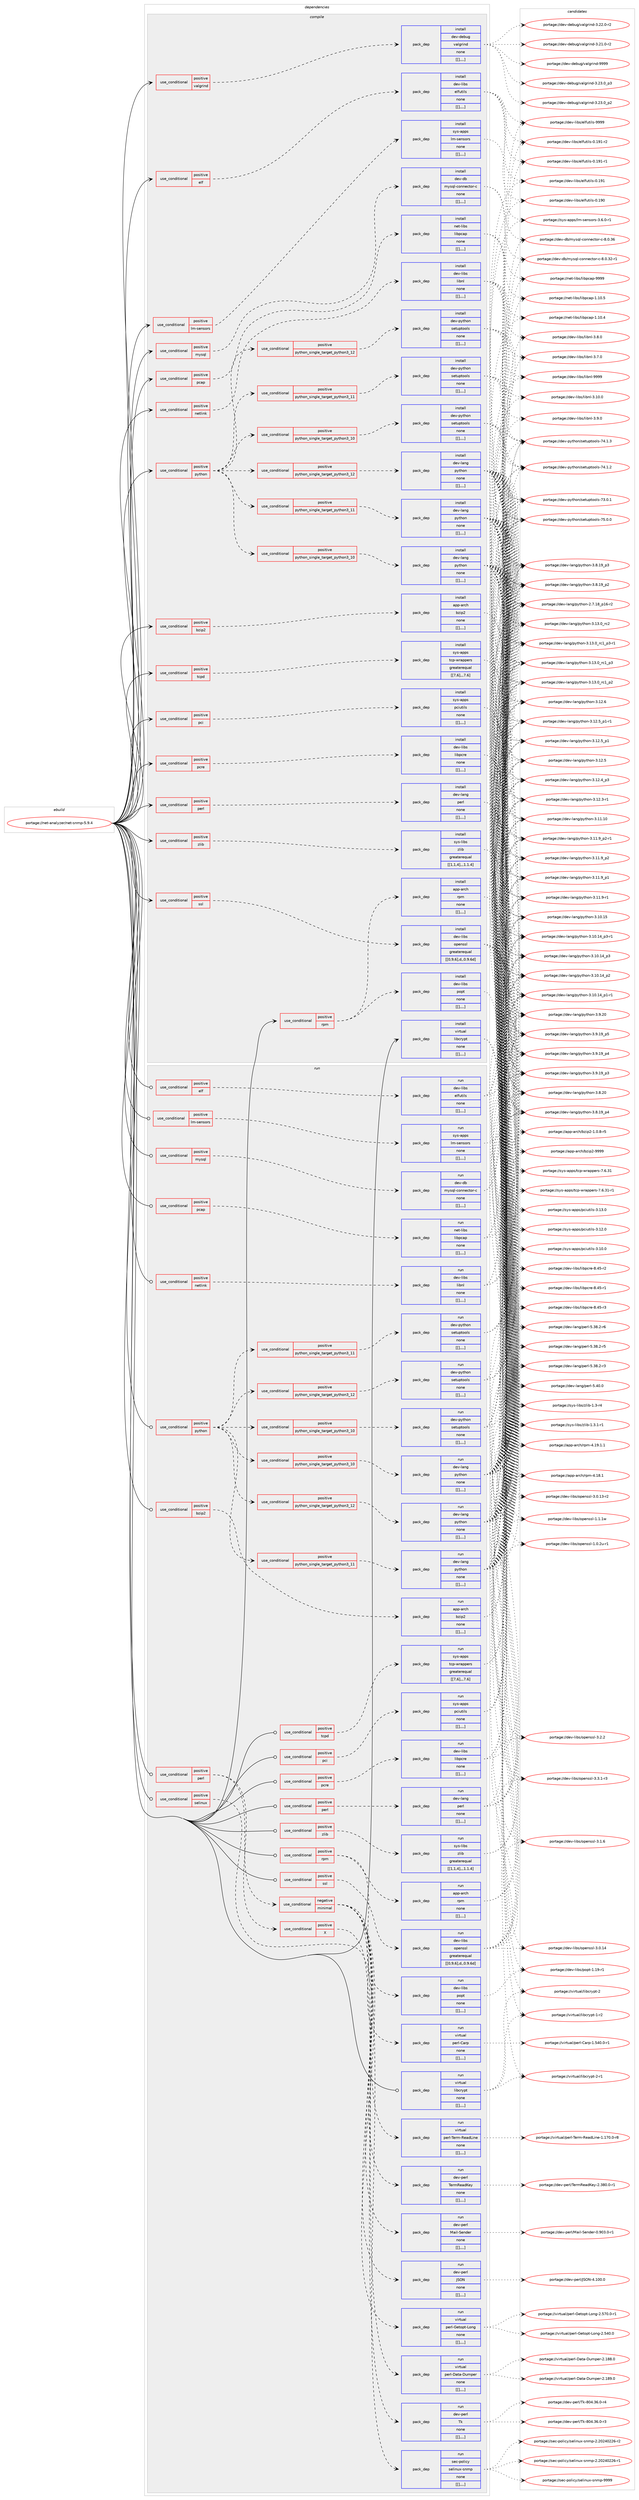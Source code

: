 digraph prolog {

# *************
# Graph options
# *************

newrank=true;
concentrate=true;
compound=true;
graph [rankdir=LR,fontname=Helvetica,fontsize=10,ranksep=1.5];#, ranksep=2.5, nodesep=0.2];
edge  [arrowhead=vee];
node  [fontname=Helvetica,fontsize=10];

# **********
# The ebuild
# **********

subgraph cluster_leftcol {
color=gray;
label=<<i>ebuild</i>>;
id [label="portage://net-analyzer/net-snmp-5.9.4", color=red, width=4, href="../net-analyzer/net-snmp-5.9.4.svg"];
}

# ****************
# The dependencies
# ****************

subgraph cluster_midcol {
color=gray;
label=<<i>dependencies</i>>;
subgraph cluster_compile {
fillcolor="#eeeeee";
style=filled;
label=<<i>compile</i>>;
subgraph cond91900 {
dependency357489 [label=<<TABLE BORDER="0" CELLBORDER="1" CELLSPACING="0" CELLPADDING="4"><TR><TD ROWSPAN="3" CELLPADDING="10">use_conditional</TD></TR><TR><TD>positive</TD></TR><TR><TD>bzip2</TD></TR></TABLE>>, shape=none, color=red];
subgraph pack262857 {
dependency357490 [label=<<TABLE BORDER="0" CELLBORDER="1" CELLSPACING="0" CELLPADDING="4" WIDTH="220"><TR><TD ROWSPAN="6" CELLPADDING="30">pack_dep</TD></TR><TR><TD WIDTH="110">install</TD></TR><TR><TD>app-arch</TD></TR><TR><TD>bzip2</TD></TR><TR><TD>none</TD></TR><TR><TD>[[],,,,]</TD></TR></TABLE>>, shape=none, color=blue];
}
dependency357489:e -> dependency357490:w [weight=20,style="dashed",arrowhead="vee"];
}
id:e -> dependency357489:w [weight=20,style="solid",arrowhead="vee"];
subgraph cond91901 {
dependency357491 [label=<<TABLE BORDER="0" CELLBORDER="1" CELLSPACING="0" CELLPADDING="4"><TR><TD ROWSPAN="3" CELLPADDING="10">use_conditional</TD></TR><TR><TD>positive</TD></TR><TR><TD>elf</TD></TR></TABLE>>, shape=none, color=red];
subgraph pack262858 {
dependency357492 [label=<<TABLE BORDER="0" CELLBORDER="1" CELLSPACING="0" CELLPADDING="4" WIDTH="220"><TR><TD ROWSPAN="6" CELLPADDING="30">pack_dep</TD></TR><TR><TD WIDTH="110">install</TD></TR><TR><TD>dev-libs</TD></TR><TR><TD>elfutils</TD></TR><TR><TD>none</TD></TR><TR><TD>[[],,,,]</TD></TR></TABLE>>, shape=none, color=blue];
}
dependency357491:e -> dependency357492:w [weight=20,style="dashed",arrowhead="vee"];
}
id:e -> dependency357491:w [weight=20,style="solid",arrowhead="vee"];
subgraph cond91902 {
dependency357493 [label=<<TABLE BORDER="0" CELLBORDER="1" CELLSPACING="0" CELLPADDING="4"><TR><TD ROWSPAN="3" CELLPADDING="10">use_conditional</TD></TR><TR><TD>positive</TD></TR><TR><TD>lm-sensors</TD></TR></TABLE>>, shape=none, color=red];
subgraph pack262859 {
dependency357494 [label=<<TABLE BORDER="0" CELLBORDER="1" CELLSPACING="0" CELLPADDING="4" WIDTH="220"><TR><TD ROWSPAN="6" CELLPADDING="30">pack_dep</TD></TR><TR><TD WIDTH="110">install</TD></TR><TR><TD>sys-apps</TD></TR><TR><TD>lm-sensors</TD></TR><TR><TD>none</TD></TR><TR><TD>[[],,,,]</TD></TR></TABLE>>, shape=none, color=blue];
}
dependency357493:e -> dependency357494:w [weight=20,style="dashed",arrowhead="vee"];
}
id:e -> dependency357493:w [weight=20,style="solid",arrowhead="vee"];
subgraph cond91903 {
dependency357495 [label=<<TABLE BORDER="0" CELLBORDER="1" CELLSPACING="0" CELLPADDING="4"><TR><TD ROWSPAN="3" CELLPADDING="10">use_conditional</TD></TR><TR><TD>positive</TD></TR><TR><TD>mysql</TD></TR></TABLE>>, shape=none, color=red];
subgraph pack262860 {
dependency357496 [label=<<TABLE BORDER="0" CELLBORDER="1" CELLSPACING="0" CELLPADDING="4" WIDTH="220"><TR><TD ROWSPAN="6" CELLPADDING="30">pack_dep</TD></TR><TR><TD WIDTH="110">install</TD></TR><TR><TD>dev-db</TD></TR><TR><TD>mysql-connector-c</TD></TR><TR><TD>none</TD></TR><TR><TD>[[],,,,]</TD></TR></TABLE>>, shape=none, color=blue];
}
dependency357495:e -> dependency357496:w [weight=20,style="dashed",arrowhead="vee"];
}
id:e -> dependency357495:w [weight=20,style="solid",arrowhead="vee"];
subgraph cond91904 {
dependency357497 [label=<<TABLE BORDER="0" CELLBORDER="1" CELLSPACING="0" CELLPADDING="4"><TR><TD ROWSPAN="3" CELLPADDING="10">use_conditional</TD></TR><TR><TD>positive</TD></TR><TR><TD>netlink</TD></TR></TABLE>>, shape=none, color=red];
subgraph pack262861 {
dependency357498 [label=<<TABLE BORDER="0" CELLBORDER="1" CELLSPACING="0" CELLPADDING="4" WIDTH="220"><TR><TD ROWSPAN="6" CELLPADDING="30">pack_dep</TD></TR><TR><TD WIDTH="110">install</TD></TR><TR><TD>dev-libs</TD></TR><TR><TD>libnl</TD></TR><TR><TD>none</TD></TR><TR><TD>[[],,,,]</TD></TR></TABLE>>, shape=none, color=blue];
}
dependency357497:e -> dependency357498:w [weight=20,style="dashed",arrowhead="vee"];
}
id:e -> dependency357497:w [weight=20,style="solid",arrowhead="vee"];
subgraph cond91905 {
dependency357499 [label=<<TABLE BORDER="0" CELLBORDER="1" CELLSPACING="0" CELLPADDING="4"><TR><TD ROWSPAN="3" CELLPADDING="10">use_conditional</TD></TR><TR><TD>positive</TD></TR><TR><TD>pcap</TD></TR></TABLE>>, shape=none, color=red];
subgraph pack262862 {
dependency357500 [label=<<TABLE BORDER="0" CELLBORDER="1" CELLSPACING="0" CELLPADDING="4" WIDTH="220"><TR><TD ROWSPAN="6" CELLPADDING="30">pack_dep</TD></TR><TR><TD WIDTH="110">install</TD></TR><TR><TD>net-libs</TD></TR><TR><TD>libpcap</TD></TR><TR><TD>none</TD></TR><TR><TD>[[],,,,]</TD></TR></TABLE>>, shape=none, color=blue];
}
dependency357499:e -> dependency357500:w [weight=20,style="dashed",arrowhead="vee"];
}
id:e -> dependency357499:w [weight=20,style="solid",arrowhead="vee"];
subgraph cond91906 {
dependency357501 [label=<<TABLE BORDER="0" CELLBORDER="1" CELLSPACING="0" CELLPADDING="4"><TR><TD ROWSPAN="3" CELLPADDING="10">use_conditional</TD></TR><TR><TD>positive</TD></TR><TR><TD>pci</TD></TR></TABLE>>, shape=none, color=red];
subgraph pack262863 {
dependency357502 [label=<<TABLE BORDER="0" CELLBORDER="1" CELLSPACING="0" CELLPADDING="4" WIDTH="220"><TR><TD ROWSPAN="6" CELLPADDING="30">pack_dep</TD></TR><TR><TD WIDTH="110">install</TD></TR><TR><TD>sys-apps</TD></TR><TR><TD>pciutils</TD></TR><TR><TD>none</TD></TR><TR><TD>[[],,,,]</TD></TR></TABLE>>, shape=none, color=blue];
}
dependency357501:e -> dependency357502:w [weight=20,style="dashed",arrowhead="vee"];
}
id:e -> dependency357501:w [weight=20,style="solid",arrowhead="vee"];
subgraph cond91907 {
dependency357503 [label=<<TABLE BORDER="0" CELLBORDER="1" CELLSPACING="0" CELLPADDING="4"><TR><TD ROWSPAN="3" CELLPADDING="10">use_conditional</TD></TR><TR><TD>positive</TD></TR><TR><TD>pcre</TD></TR></TABLE>>, shape=none, color=red];
subgraph pack262864 {
dependency357504 [label=<<TABLE BORDER="0" CELLBORDER="1" CELLSPACING="0" CELLPADDING="4" WIDTH="220"><TR><TD ROWSPAN="6" CELLPADDING="30">pack_dep</TD></TR><TR><TD WIDTH="110">install</TD></TR><TR><TD>dev-libs</TD></TR><TR><TD>libpcre</TD></TR><TR><TD>none</TD></TR><TR><TD>[[],,,,]</TD></TR></TABLE>>, shape=none, color=blue];
}
dependency357503:e -> dependency357504:w [weight=20,style="dashed",arrowhead="vee"];
}
id:e -> dependency357503:w [weight=20,style="solid",arrowhead="vee"];
subgraph cond91908 {
dependency357505 [label=<<TABLE BORDER="0" CELLBORDER="1" CELLSPACING="0" CELLPADDING="4"><TR><TD ROWSPAN="3" CELLPADDING="10">use_conditional</TD></TR><TR><TD>positive</TD></TR><TR><TD>perl</TD></TR></TABLE>>, shape=none, color=red];
subgraph pack262865 {
dependency357506 [label=<<TABLE BORDER="0" CELLBORDER="1" CELLSPACING="0" CELLPADDING="4" WIDTH="220"><TR><TD ROWSPAN="6" CELLPADDING="30">pack_dep</TD></TR><TR><TD WIDTH="110">install</TD></TR><TR><TD>dev-lang</TD></TR><TR><TD>perl</TD></TR><TR><TD>none</TD></TR><TR><TD>[[],,,,]</TD></TR></TABLE>>, shape=none, color=blue];
}
dependency357505:e -> dependency357506:w [weight=20,style="dashed",arrowhead="vee"];
}
id:e -> dependency357505:w [weight=20,style="solid",arrowhead="vee"];
subgraph cond91909 {
dependency357507 [label=<<TABLE BORDER="0" CELLBORDER="1" CELLSPACING="0" CELLPADDING="4"><TR><TD ROWSPAN="3" CELLPADDING="10">use_conditional</TD></TR><TR><TD>positive</TD></TR><TR><TD>python</TD></TR></TABLE>>, shape=none, color=red];
subgraph cond91910 {
dependency357508 [label=<<TABLE BORDER="0" CELLBORDER="1" CELLSPACING="0" CELLPADDING="4"><TR><TD ROWSPAN="3" CELLPADDING="10">use_conditional</TD></TR><TR><TD>positive</TD></TR><TR><TD>python_single_target_python3_10</TD></TR></TABLE>>, shape=none, color=red];
subgraph pack262866 {
dependency357509 [label=<<TABLE BORDER="0" CELLBORDER="1" CELLSPACING="0" CELLPADDING="4" WIDTH="220"><TR><TD ROWSPAN="6" CELLPADDING="30">pack_dep</TD></TR><TR><TD WIDTH="110">install</TD></TR><TR><TD>dev-python</TD></TR><TR><TD>setuptools</TD></TR><TR><TD>none</TD></TR><TR><TD>[[],,,,]</TD></TR></TABLE>>, shape=none, color=blue];
}
dependency357508:e -> dependency357509:w [weight=20,style="dashed",arrowhead="vee"];
}
dependency357507:e -> dependency357508:w [weight=20,style="dashed",arrowhead="vee"];
subgraph cond91911 {
dependency357510 [label=<<TABLE BORDER="0" CELLBORDER="1" CELLSPACING="0" CELLPADDING="4"><TR><TD ROWSPAN="3" CELLPADDING="10">use_conditional</TD></TR><TR><TD>positive</TD></TR><TR><TD>python_single_target_python3_11</TD></TR></TABLE>>, shape=none, color=red];
subgraph pack262867 {
dependency357511 [label=<<TABLE BORDER="0" CELLBORDER="1" CELLSPACING="0" CELLPADDING="4" WIDTH="220"><TR><TD ROWSPAN="6" CELLPADDING="30">pack_dep</TD></TR><TR><TD WIDTH="110">install</TD></TR><TR><TD>dev-python</TD></TR><TR><TD>setuptools</TD></TR><TR><TD>none</TD></TR><TR><TD>[[],,,,]</TD></TR></TABLE>>, shape=none, color=blue];
}
dependency357510:e -> dependency357511:w [weight=20,style="dashed",arrowhead="vee"];
}
dependency357507:e -> dependency357510:w [weight=20,style="dashed",arrowhead="vee"];
subgraph cond91912 {
dependency357512 [label=<<TABLE BORDER="0" CELLBORDER="1" CELLSPACING="0" CELLPADDING="4"><TR><TD ROWSPAN="3" CELLPADDING="10">use_conditional</TD></TR><TR><TD>positive</TD></TR><TR><TD>python_single_target_python3_12</TD></TR></TABLE>>, shape=none, color=red];
subgraph pack262868 {
dependency357513 [label=<<TABLE BORDER="0" CELLBORDER="1" CELLSPACING="0" CELLPADDING="4" WIDTH="220"><TR><TD ROWSPAN="6" CELLPADDING="30">pack_dep</TD></TR><TR><TD WIDTH="110">install</TD></TR><TR><TD>dev-python</TD></TR><TR><TD>setuptools</TD></TR><TR><TD>none</TD></TR><TR><TD>[[],,,,]</TD></TR></TABLE>>, shape=none, color=blue];
}
dependency357512:e -> dependency357513:w [weight=20,style="dashed",arrowhead="vee"];
}
dependency357507:e -> dependency357512:w [weight=20,style="dashed",arrowhead="vee"];
subgraph cond91913 {
dependency357514 [label=<<TABLE BORDER="0" CELLBORDER="1" CELLSPACING="0" CELLPADDING="4"><TR><TD ROWSPAN="3" CELLPADDING="10">use_conditional</TD></TR><TR><TD>positive</TD></TR><TR><TD>python_single_target_python3_10</TD></TR></TABLE>>, shape=none, color=red];
subgraph pack262869 {
dependency357515 [label=<<TABLE BORDER="0" CELLBORDER="1" CELLSPACING="0" CELLPADDING="4" WIDTH="220"><TR><TD ROWSPAN="6" CELLPADDING="30">pack_dep</TD></TR><TR><TD WIDTH="110">install</TD></TR><TR><TD>dev-lang</TD></TR><TR><TD>python</TD></TR><TR><TD>none</TD></TR><TR><TD>[[],,,,]</TD></TR></TABLE>>, shape=none, color=blue];
}
dependency357514:e -> dependency357515:w [weight=20,style="dashed",arrowhead="vee"];
}
dependency357507:e -> dependency357514:w [weight=20,style="dashed",arrowhead="vee"];
subgraph cond91914 {
dependency357516 [label=<<TABLE BORDER="0" CELLBORDER="1" CELLSPACING="0" CELLPADDING="4"><TR><TD ROWSPAN="3" CELLPADDING="10">use_conditional</TD></TR><TR><TD>positive</TD></TR><TR><TD>python_single_target_python3_11</TD></TR></TABLE>>, shape=none, color=red];
subgraph pack262870 {
dependency357517 [label=<<TABLE BORDER="0" CELLBORDER="1" CELLSPACING="0" CELLPADDING="4" WIDTH="220"><TR><TD ROWSPAN="6" CELLPADDING="30">pack_dep</TD></TR><TR><TD WIDTH="110">install</TD></TR><TR><TD>dev-lang</TD></TR><TR><TD>python</TD></TR><TR><TD>none</TD></TR><TR><TD>[[],,,,]</TD></TR></TABLE>>, shape=none, color=blue];
}
dependency357516:e -> dependency357517:w [weight=20,style="dashed",arrowhead="vee"];
}
dependency357507:e -> dependency357516:w [weight=20,style="dashed",arrowhead="vee"];
subgraph cond91915 {
dependency357518 [label=<<TABLE BORDER="0" CELLBORDER="1" CELLSPACING="0" CELLPADDING="4"><TR><TD ROWSPAN="3" CELLPADDING="10">use_conditional</TD></TR><TR><TD>positive</TD></TR><TR><TD>python_single_target_python3_12</TD></TR></TABLE>>, shape=none, color=red];
subgraph pack262871 {
dependency357519 [label=<<TABLE BORDER="0" CELLBORDER="1" CELLSPACING="0" CELLPADDING="4" WIDTH="220"><TR><TD ROWSPAN="6" CELLPADDING="30">pack_dep</TD></TR><TR><TD WIDTH="110">install</TD></TR><TR><TD>dev-lang</TD></TR><TR><TD>python</TD></TR><TR><TD>none</TD></TR><TR><TD>[[],,,,]</TD></TR></TABLE>>, shape=none, color=blue];
}
dependency357518:e -> dependency357519:w [weight=20,style="dashed",arrowhead="vee"];
}
dependency357507:e -> dependency357518:w [weight=20,style="dashed",arrowhead="vee"];
}
id:e -> dependency357507:w [weight=20,style="solid",arrowhead="vee"];
subgraph cond91916 {
dependency357520 [label=<<TABLE BORDER="0" CELLBORDER="1" CELLSPACING="0" CELLPADDING="4"><TR><TD ROWSPAN="3" CELLPADDING="10">use_conditional</TD></TR><TR><TD>positive</TD></TR><TR><TD>rpm</TD></TR></TABLE>>, shape=none, color=red];
subgraph pack262872 {
dependency357521 [label=<<TABLE BORDER="0" CELLBORDER="1" CELLSPACING="0" CELLPADDING="4" WIDTH="220"><TR><TD ROWSPAN="6" CELLPADDING="30">pack_dep</TD></TR><TR><TD WIDTH="110">install</TD></TR><TR><TD>app-arch</TD></TR><TR><TD>rpm</TD></TR><TR><TD>none</TD></TR><TR><TD>[[],,,,]</TD></TR></TABLE>>, shape=none, color=blue];
}
dependency357520:e -> dependency357521:w [weight=20,style="dashed",arrowhead="vee"];
subgraph pack262873 {
dependency357522 [label=<<TABLE BORDER="0" CELLBORDER="1" CELLSPACING="0" CELLPADDING="4" WIDTH="220"><TR><TD ROWSPAN="6" CELLPADDING="30">pack_dep</TD></TR><TR><TD WIDTH="110">install</TD></TR><TR><TD>dev-libs</TD></TR><TR><TD>popt</TD></TR><TR><TD>none</TD></TR><TR><TD>[[],,,,]</TD></TR></TABLE>>, shape=none, color=blue];
}
dependency357520:e -> dependency357522:w [weight=20,style="dashed",arrowhead="vee"];
}
id:e -> dependency357520:w [weight=20,style="solid",arrowhead="vee"];
subgraph cond91917 {
dependency357523 [label=<<TABLE BORDER="0" CELLBORDER="1" CELLSPACING="0" CELLPADDING="4"><TR><TD ROWSPAN="3" CELLPADDING="10">use_conditional</TD></TR><TR><TD>positive</TD></TR><TR><TD>ssl</TD></TR></TABLE>>, shape=none, color=red];
subgraph pack262874 {
dependency357524 [label=<<TABLE BORDER="0" CELLBORDER="1" CELLSPACING="0" CELLPADDING="4" WIDTH="220"><TR><TD ROWSPAN="6" CELLPADDING="30">pack_dep</TD></TR><TR><TD WIDTH="110">install</TD></TR><TR><TD>dev-libs</TD></TR><TR><TD>openssl</TD></TR><TR><TD>greaterequal</TD></TR><TR><TD>[[0,9,6],d,,0.9.6d]</TD></TR></TABLE>>, shape=none, color=blue];
}
dependency357523:e -> dependency357524:w [weight=20,style="dashed",arrowhead="vee"];
}
id:e -> dependency357523:w [weight=20,style="solid",arrowhead="vee"];
subgraph cond91918 {
dependency357525 [label=<<TABLE BORDER="0" CELLBORDER="1" CELLSPACING="0" CELLPADDING="4"><TR><TD ROWSPAN="3" CELLPADDING="10">use_conditional</TD></TR><TR><TD>positive</TD></TR><TR><TD>tcpd</TD></TR></TABLE>>, shape=none, color=red];
subgraph pack262875 {
dependency357526 [label=<<TABLE BORDER="0" CELLBORDER="1" CELLSPACING="0" CELLPADDING="4" WIDTH="220"><TR><TD ROWSPAN="6" CELLPADDING="30">pack_dep</TD></TR><TR><TD WIDTH="110">install</TD></TR><TR><TD>sys-apps</TD></TR><TR><TD>tcp-wrappers</TD></TR><TR><TD>greaterequal</TD></TR><TR><TD>[[7,6],,,7.6]</TD></TR></TABLE>>, shape=none, color=blue];
}
dependency357525:e -> dependency357526:w [weight=20,style="dashed",arrowhead="vee"];
}
id:e -> dependency357525:w [weight=20,style="solid",arrowhead="vee"];
subgraph cond91919 {
dependency357527 [label=<<TABLE BORDER="0" CELLBORDER="1" CELLSPACING="0" CELLPADDING="4"><TR><TD ROWSPAN="3" CELLPADDING="10">use_conditional</TD></TR><TR><TD>positive</TD></TR><TR><TD>valgrind</TD></TR></TABLE>>, shape=none, color=red];
subgraph pack262876 {
dependency357528 [label=<<TABLE BORDER="0" CELLBORDER="1" CELLSPACING="0" CELLPADDING="4" WIDTH="220"><TR><TD ROWSPAN="6" CELLPADDING="30">pack_dep</TD></TR><TR><TD WIDTH="110">install</TD></TR><TR><TD>dev-debug</TD></TR><TR><TD>valgrind</TD></TR><TR><TD>none</TD></TR><TR><TD>[[],,,,]</TD></TR></TABLE>>, shape=none, color=blue];
}
dependency357527:e -> dependency357528:w [weight=20,style="dashed",arrowhead="vee"];
}
id:e -> dependency357527:w [weight=20,style="solid",arrowhead="vee"];
subgraph cond91920 {
dependency357529 [label=<<TABLE BORDER="0" CELLBORDER="1" CELLSPACING="0" CELLPADDING="4"><TR><TD ROWSPAN="3" CELLPADDING="10">use_conditional</TD></TR><TR><TD>positive</TD></TR><TR><TD>zlib</TD></TR></TABLE>>, shape=none, color=red];
subgraph pack262877 {
dependency357530 [label=<<TABLE BORDER="0" CELLBORDER="1" CELLSPACING="0" CELLPADDING="4" WIDTH="220"><TR><TD ROWSPAN="6" CELLPADDING="30">pack_dep</TD></TR><TR><TD WIDTH="110">install</TD></TR><TR><TD>sys-libs</TD></TR><TR><TD>zlib</TD></TR><TR><TD>greaterequal</TD></TR><TR><TD>[[1,1,4],,,1.1.4]</TD></TR></TABLE>>, shape=none, color=blue];
}
dependency357529:e -> dependency357530:w [weight=20,style="dashed",arrowhead="vee"];
}
id:e -> dependency357529:w [weight=20,style="solid",arrowhead="vee"];
subgraph pack262878 {
dependency357531 [label=<<TABLE BORDER="0" CELLBORDER="1" CELLSPACING="0" CELLPADDING="4" WIDTH="220"><TR><TD ROWSPAN="6" CELLPADDING="30">pack_dep</TD></TR><TR><TD WIDTH="110">install</TD></TR><TR><TD>virtual</TD></TR><TR><TD>libcrypt</TD></TR><TR><TD>none</TD></TR><TR><TD>[[],,,,]</TD></TR></TABLE>>, shape=none, color=blue];
}
id:e -> dependency357531:w [weight=20,style="solid",arrowhead="vee"];
}
subgraph cluster_compileandrun {
fillcolor="#eeeeee";
style=filled;
label=<<i>compile and run</i>>;
}
subgraph cluster_run {
fillcolor="#eeeeee";
style=filled;
label=<<i>run</i>>;
subgraph cond91921 {
dependency357532 [label=<<TABLE BORDER="0" CELLBORDER="1" CELLSPACING="0" CELLPADDING="4"><TR><TD ROWSPAN="3" CELLPADDING="10">use_conditional</TD></TR><TR><TD>positive</TD></TR><TR><TD>bzip2</TD></TR></TABLE>>, shape=none, color=red];
subgraph pack262879 {
dependency357533 [label=<<TABLE BORDER="0" CELLBORDER="1" CELLSPACING="0" CELLPADDING="4" WIDTH="220"><TR><TD ROWSPAN="6" CELLPADDING="30">pack_dep</TD></TR><TR><TD WIDTH="110">run</TD></TR><TR><TD>app-arch</TD></TR><TR><TD>bzip2</TD></TR><TR><TD>none</TD></TR><TR><TD>[[],,,,]</TD></TR></TABLE>>, shape=none, color=blue];
}
dependency357532:e -> dependency357533:w [weight=20,style="dashed",arrowhead="vee"];
}
id:e -> dependency357532:w [weight=20,style="solid",arrowhead="odot"];
subgraph cond91922 {
dependency357534 [label=<<TABLE BORDER="0" CELLBORDER="1" CELLSPACING="0" CELLPADDING="4"><TR><TD ROWSPAN="3" CELLPADDING="10">use_conditional</TD></TR><TR><TD>positive</TD></TR><TR><TD>elf</TD></TR></TABLE>>, shape=none, color=red];
subgraph pack262880 {
dependency357535 [label=<<TABLE BORDER="0" CELLBORDER="1" CELLSPACING="0" CELLPADDING="4" WIDTH="220"><TR><TD ROWSPAN="6" CELLPADDING="30">pack_dep</TD></TR><TR><TD WIDTH="110">run</TD></TR><TR><TD>dev-libs</TD></TR><TR><TD>elfutils</TD></TR><TR><TD>none</TD></TR><TR><TD>[[],,,,]</TD></TR></TABLE>>, shape=none, color=blue];
}
dependency357534:e -> dependency357535:w [weight=20,style="dashed",arrowhead="vee"];
}
id:e -> dependency357534:w [weight=20,style="solid",arrowhead="odot"];
subgraph cond91923 {
dependency357536 [label=<<TABLE BORDER="0" CELLBORDER="1" CELLSPACING="0" CELLPADDING="4"><TR><TD ROWSPAN="3" CELLPADDING="10">use_conditional</TD></TR><TR><TD>positive</TD></TR><TR><TD>lm-sensors</TD></TR></TABLE>>, shape=none, color=red];
subgraph pack262881 {
dependency357537 [label=<<TABLE BORDER="0" CELLBORDER="1" CELLSPACING="0" CELLPADDING="4" WIDTH="220"><TR><TD ROWSPAN="6" CELLPADDING="30">pack_dep</TD></TR><TR><TD WIDTH="110">run</TD></TR><TR><TD>sys-apps</TD></TR><TR><TD>lm-sensors</TD></TR><TR><TD>none</TD></TR><TR><TD>[[],,,,]</TD></TR></TABLE>>, shape=none, color=blue];
}
dependency357536:e -> dependency357537:w [weight=20,style="dashed",arrowhead="vee"];
}
id:e -> dependency357536:w [weight=20,style="solid",arrowhead="odot"];
subgraph cond91924 {
dependency357538 [label=<<TABLE BORDER="0" CELLBORDER="1" CELLSPACING="0" CELLPADDING="4"><TR><TD ROWSPAN="3" CELLPADDING="10">use_conditional</TD></TR><TR><TD>positive</TD></TR><TR><TD>mysql</TD></TR></TABLE>>, shape=none, color=red];
subgraph pack262882 {
dependency357539 [label=<<TABLE BORDER="0" CELLBORDER="1" CELLSPACING="0" CELLPADDING="4" WIDTH="220"><TR><TD ROWSPAN="6" CELLPADDING="30">pack_dep</TD></TR><TR><TD WIDTH="110">run</TD></TR><TR><TD>dev-db</TD></TR><TR><TD>mysql-connector-c</TD></TR><TR><TD>none</TD></TR><TR><TD>[[],,,,]</TD></TR></TABLE>>, shape=none, color=blue];
}
dependency357538:e -> dependency357539:w [weight=20,style="dashed",arrowhead="vee"];
}
id:e -> dependency357538:w [weight=20,style="solid",arrowhead="odot"];
subgraph cond91925 {
dependency357540 [label=<<TABLE BORDER="0" CELLBORDER="1" CELLSPACING="0" CELLPADDING="4"><TR><TD ROWSPAN="3" CELLPADDING="10">use_conditional</TD></TR><TR><TD>positive</TD></TR><TR><TD>netlink</TD></TR></TABLE>>, shape=none, color=red];
subgraph pack262883 {
dependency357541 [label=<<TABLE BORDER="0" CELLBORDER="1" CELLSPACING="0" CELLPADDING="4" WIDTH="220"><TR><TD ROWSPAN="6" CELLPADDING="30">pack_dep</TD></TR><TR><TD WIDTH="110">run</TD></TR><TR><TD>dev-libs</TD></TR><TR><TD>libnl</TD></TR><TR><TD>none</TD></TR><TR><TD>[[],,,,]</TD></TR></TABLE>>, shape=none, color=blue];
}
dependency357540:e -> dependency357541:w [weight=20,style="dashed",arrowhead="vee"];
}
id:e -> dependency357540:w [weight=20,style="solid",arrowhead="odot"];
subgraph cond91926 {
dependency357542 [label=<<TABLE BORDER="0" CELLBORDER="1" CELLSPACING="0" CELLPADDING="4"><TR><TD ROWSPAN="3" CELLPADDING="10">use_conditional</TD></TR><TR><TD>positive</TD></TR><TR><TD>pcap</TD></TR></TABLE>>, shape=none, color=red];
subgraph pack262884 {
dependency357543 [label=<<TABLE BORDER="0" CELLBORDER="1" CELLSPACING="0" CELLPADDING="4" WIDTH="220"><TR><TD ROWSPAN="6" CELLPADDING="30">pack_dep</TD></TR><TR><TD WIDTH="110">run</TD></TR><TR><TD>net-libs</TD></TR><TR><TD>libpcap</TD></TR><TR><TD>none</TD></TR><TR><TD>[[],,,,]</TD></TR></TABLE>>, shape=none, color=blue];
}
dependency357542:e -> dependency357543:w [weight=20,style="dashed",arrowhead="vee"];
}
id:e -> dependency357542:w [weight=20,style="solid",arrowhead="odot"];
subgraph cond91927 {
dependency357544 [label=<<TABLE BORDER="0" CELLBORDER="1" CELLSPACING="0" CELLPADDING="4"><TR><TD ROWSPAN="3" CELLPADDING="10">use_conditional</TD></TR><TR><TD>positive</TD></TR><TR><TD>pci</TD></TR></TABLE>>, shape=none, color=red];
subgraph pack262885 {
dependency357545 [label=<<TABLE BORDER="0" CELLBORDER="1" CELLSPACING="0" CELLPADDING="4" WIDTH="220"><TR><TD ROWSPAN="6" CELLPADDING="30">pack_dep</TD></TR><TR><TD WIDTH="110">run</TD></TR><TR><TD>sys-apps</TD></TR><TR><TD>pciutils</TD></TR><TR><TD>none</TD></TR><TR><TD>[[],,,,]</TD></TR></TABLE>>, shape=none, color=blue];
}
dependency357544:e -> dependency357545:w [weight=20,style="dashed",arrowhead="vee"];
}
id:e -> dependency357544:w [weight=20,style="solid",arrowhead="odot"];
subgraph cond91928 {
dependency357546 [label=<<TABLE BORDER="0" CELLBORDER="1" CELLSPACING="0" CELLPADDING="4"><TR><TD ROWSPAN="3" CELLPADDING="10">use_conditional</TD></TR><TR><TD>positive</TD></TR><TR><TD>pcre</TD></TR></TABLE>>, shape=none, color=red];
subgraph pack262886 {
dependency357547 [label=<<TABLE BORDER="0" CELLBORDER="1" CELLSPACING="0" CELLPADDING="4" WIDTH="220"><TR><TD ROWSPAN="6" CELLPADDING="30">pack_dep</TD></TR><TR><TD WIDTH="110">run</TD></TR><TR><TD>dev-libs</TD></TR><TR><TD>libpcre</TD></TR><TR><TD>none</TD></TR><TR><TD>[[],,,,]</TD></TR></TABLE>>, shape=none, color=blue];
}
dependency357546:e -> dependency357547:w [weight=20,style="dashed",arrowhead="vee"];
}
id:e -> dependency357546:w [weight=20,style="solid",arrowhead="odot"];
subgraph cond91929 {
dependency357548 [label=<<TABLE BORDER="0" CELLBORDER="1" CELLSPACING="0" CELLPADDING="4"><TR><TD ROWSPAN="3" CELLPADDING="10">use_conditional</TD></TR><TR><TD>positive</TD></TR><TR><TD>perl</TD></TR></TABLE>>, shape=none, color=red];
subgraph cond91930 {
dependency357549 [label=<<TABLE BORDER="0" CELLBORDER="1" CELLSPACING="0" CELLPADDING="4"><TR><TD ROWSPAN="3" CELLPADDING="10">use_conditional</TD></TR><TR><TD>positive</TD></TR><TR><TD>X</TD></TR></TABLE>>, shape=none, color=red];
subgraph pack262887 {
dependency357550 [label=<<TABLE BORDER="0" CELLBORDER="1" CELLSPACING="0" CELLPADDING="4" WIDTH="220"><TR><TD ROWSPAN="6" CELLPADDING="30">pack_dep</TD></TR><TR><TD WIDTH="110">run</TD></TR><TR><TD>dev-perl</TD></TR><TR><TD>Tk</TD></TR><TR><TD>none</TD></TR><TR><TD>[[],,,,]</TD></TR></TABLE>>, shape=none, color=blue];
}
dependency357549:e -> dependency357550:w [weight=20,style="dashed",arrowhead="vee"];
}
dependency357548:e -> dependency357549:w [weight=20,style="dashed",arrowhead="vee"];
subgraph cond91931 {
dependency357551 [label=<<TABLE BORDER="0" CELLBORDER="1" CELLSPACING="0" CELLPADDING="4"><TR><TD ROWSPAN="3" CELLPADDING="10">use_conditional</TD></TR><TR><TD>negative</TD></TR><TR><TD>minimal</TD></TR></TABLE>>, shape=none, color=red];
subgraph pack262888 {
dependency357552 [label=<<TABLE BORDER="0" CELLBORDER="1" CELLSPACING="0" CELLPADDING="4" WIDTH="220"><TR><TD ROWSPAN="6" CELLPADDING="30">pack_dep</TD></TR><TR><TD WIDTH="110">run</TD></TR><TR><TD>virtual</TD></TR><TR><TD>perl-Carp</TD></TR><TR><TD>none</TD></TR><TR><TD>[[],,,,]</TD></TR></TABLE>>, shape=none, color=blue];
}
dependency357551:e -> dependency357552:w [weight=20,style="dashed",arrowhead="vee"];
subgraph pack262889 {
dependency357553 [label=<<TABLE BORDER="0" CELLBORDER="1" CELLSPACING="0" CELLPADDING="4" WIDTH="220"><TR><TD ROWSPAN="6" CELLPADDING="30">pack_dep</TD></TR><TR><TD WIDTH="110">run</TD></TR><TR><TD>virtual</TD></TR><TR><TD>perl-Data-Dumper</TD></TR><TR><TD>none</TD></TR><TR><TD>[[],,,,]</TD></TR></TABLE>>, shape=none, color=blue];
}
dependency357551:e -> dependency357553:w [weight=20,style="dashed",arrowhead="vee"];
subgraph pack262890 {
dependency357554 [label=<<TABLE BORDER="0" CELLBORDER="1" CELLSPACING="0" CELLPADDING="4" WIDTH="220"><TR><TD ROWSPAN="6" CELLPADDING="30">pack_dep</TD></TR><TR><TD WIDTH="110">run</TD></TR><TR><TD>virtual</TD></TR><TR><TD>perl-Getopt-Long</TD></TR><TR><TD>none</TD></TR><TR><TD>[[],,,,]</TD></TR></TABLE>>, shape=none, color=blue];
}
dependency357551:e -> dependency357554:w [weight=20,style="dashed",arrowhead="vee"];
subgraph pack262891 {
dependency357555 [label=<<TABLE BORDER="0" CELLBORDER="1" CELLSPACING="0" CELLPADDING="4" WIDTH="220"><TR><TD ROWSPAN="6" CELLPADDING="30">pack_dep</TD></TR><TR><TD WIDTH="110">run</TD></TR><TR><TD>dev-perl</TD></TR><TR><TD>JSON</TD></TR><TR><TD>none</TD></TR><TR><TD>[[],,,,]</TD></TR></TABLE>>, shape=none, color=blue];
}
dependency357551:e -> dependency357555:w [weight=20,style="dashed",arrowhead="vee"];
subgraph pack262892 {
dependency357556 [label=<<TABLE BORDER="0" CELLBORDER="1" CELLSPACING="0" CELLPADDING="4" WIDTH="220"><TR><TD ROWSPAN="6" CELLPADDING="30">pack_dep</TD></TR><TR><TD WIDTH="110">run</TD></TR><TR><TD>dev-perl</TD></TR><TR><TD>Mail-Sender</TD></TR><TR><TD>none</TD></TR><TR><TD>[[],,,,]</TD></TR></TABLE>>, shape=none, color=blue];
}
dependency357551:e -> dependency357556:w [weight=20,style="dashed",arrowhead="vee"];
subgraph pack262893 {
dependency357557 [label=<<TABLE BORDER="0" CELLBORDER="1" CELLSPACING="0" CELLPADDING="4" WIDTH="220"><TR><TD ROWSPAN="6" CELLPADDING="30">pack_dep</TD></TR><TR><TD WIDTH="110">run</TD></TR><TR><TD>dev-perl</TD></TR><TR><TD>TermReadKey</TD></TR><TR><TD>none</TD></TR><TR><TD>[[],,,,]</TD></TR></TABLE>>, shape=none, color=blue];
}
dependency357551:e -> dependency357557:w [weight=20,style="dashed",arrowhead="vee"];
subgraph pack262894 {
dependency357558 [label=<<TABLE BORDER="0" CELLBORDER="1" CELLSPACING="0" CELLPADDING="4" WIDTH="220"><TR><TD ROWSPAN="6" CELLPADDING="30">pack_dep</TD></TR><TR><TD WIDTH="110">run</TD></TR><TR><TD>virtual</TD></TR><TR><TD>perl-Term-ReadLine</TD></TR><TR><TD>none</TD></TR><TR><TD>[[],,,,]</TD></TR></TABLE>>, shape=none, color=blue];
}
dependency357551:e -> dependency357558:w [weight=20,style="dashed",arrowhead="vee"];
}
dependency357548:e -> dependency357551:w [weight=20,style="dashed",arrowhead="vee"];
}
id:e -> dependency357548:w [weight=20,style="solid",arrowhead="odot"];
subgraph cond91932 {
dependency357559 [label=<<TABLE BORDER="0" CELLBORDER="1" CELLSPACING="0" CELLPADDING="4"><TR><TD ROWSPAN="3" CELLPADDING="10">use_conditional</TD></TR><TR><TD>positive</TD></TR><TR><TD>perl</TD></TR></TABLE>>, shape=none, color=red];
subgraph pack262895 {
dependency357560 [label=<<TABLE BORDER="0" CELLBORDER="1" CELLSPACING="0" CELLPADDING="4" WIDTH="220"><TR><TD ROWSPAN="6" CELLPADDING="30">pack_dep</TD></TR><TR><TD WIDTH="110">run</TD></TR><TR><TD>dev-lang</TD></TR><TR><TD>perl</TD></TR><TR><TD>none</TD></TR><TR><TD>[[],,,,]</TD></TR></TABLE>>, shape=none, color=blue];
}
dependency357559:e -> dependency357560:w [weight=20,style="dashed",arrowhead="vee"];
}
id:e -> dependency357559:w [weight=20,style="solid",arrowhead="odot"];
subgraph cond91933 {
dependency357561 [label=<<TABLE BORDER="0" CELLBORDER="1" CELLSPACING="0" CELLPADDING="4"><TR><TD ROWSPAN="3" CELLPADDING="10">use_conditional</TD></TR><TR><TD>positive</TD></TR><TR><TD>python</TD></TR></TABLE>>, shape=none, color=red];
subgraph cond91934 {
dependency357562 [label=<<TABLE BORDER="0" CELLBORDER="1" CELLSPACING="0" CELLPADDING="4"><TR><TD ROWSPAN="3" CELLPADDING="10">use_conditional</TD></TR><TR><TD>positive</TD></TR><TR><TD>python_single_target_python3_10</TD></TR></TABLE>>, shape=none, color=red];
subgraph pack262896 {
dependency357563 [label=<<TABLE BORDER="0" CELLBORDER="1" CELLSPACING="0" CELLPADDING="4" WIDTH="220"><TR><TD ROWSPAN="6" CELLPADDING="30">pack_dep</TD></TR><TR><TD WIDTH="110">run</TD></TR><TR><TD>dev-python</TD></TR><TR><TD>setuptools</TD></TR><TR><TD>none</TD></TR><TR><TD>[[],,,,]</TD></TR></TABLE>>, shape=none, color=blue];
}
dependency357562:e -> dependency357563:w [weight=20,style="dashed",arrowhead="vee"];
}
dependency357561:e -> dependency357562:w [weight=20,style="dashed",arrowhead="vee"];
subgraph cond91935 {
dependency357564 [label=<<TABLE BORDER="0" CELLBORDER="1" CELLSPACING="0" CELLPADDING="4"><TR><TD ROWSPAN="3" CELLPADDING="10">use_conditional</TD></TR><TR><TD>positive</TD></TR><TR><TD>python_single_target_python3_11</TD></TR></TABLE>>, shape=none, color=red];
subgraph pack262897 {
dependency357565 [label=<<TABLE BORDER="0" CELLBORDER="1" CELLSPACING="0" CELLPADDING="4" WIDTH="220"><TR><TD ROWSPAN="6" CELLPADDING="30">pack_dep</TD></TR><TR><TD WIDTH="110">run</TD></TR><TR><TD>dev-python</TD></TR><TR><TD>setuptools</TD></TR><TR><TD>none</TD></TR><TR><TD>[[],,,,]</TD></TR></TABLE>>, shape=none, color=blue];
}
dependency357564:e -> dependency357565:w [weight=20,style="dashed",arrowhead="vee"];
}
dependency357561:e -> dependency357564:w [weight=20,style="dashed",arrowhead="vee"];
subgraph cond91936 {
dependency357566 [label=<<TABLE BORDER="0" CELLBORDER="1" CELLSPACING="0" CELLPADDING="4"><TR><TD ROWSPAN="3" CELLPADDING="10">use_conditional</TD></TR><TR><TD>positive</TD></TR><TR><TD>python_single_target_python3_12</TD></TR></TABLE>>, shape=none, color=red];
subgraph pack262898 {
dependency357567 [label=<<TABLE BORDER="0" CELLBORDER="1" CELLSPACING="0" CELLPADDING="4" WIDTH="220"><TR><TD ROWSPAN="6" CELLPADDING="30">pack_dep</TD></TR><TR><TD WIDTH="110">run</TD></TR><TR><TD>dev-python</TD></TR><TR><TD>setuptools</TD></TR><TR><TD>none</TD></TR><TR><TD>[[],,,,]</TD></TR></TABLE>>, shape=none, color=blue];
}
dependency357566:e -> dependency357567:w [weight=20,style="dashed",arrowhead="vee"];
}
dependency357561:e -> dependency357566:w [weight=20,style="dashed",arrowhead="vee"];
subgraph cond91937 {
dependency357568 [label=<<TABLE BORDER="0" CELLBORDER="1" CELLSPACING="0" CELLPADDING="4"><TR><TD ROWSPAN="3" CELLPADDING="10">use_conditional</TD></TR><TR><TD>positive</TD></TR><TR><TD>python_single_target_python3_10</TD></TR></TABLE>>, shape=none, color=red];
subgraph pack262899 {
dependency357569 [label=<<TABLE BORDER="0" CELLBORDER="1" CELLSPACING="0" CELLPADDING="4" WIDTH="220"><TR><TD ROWSPAN="6" CELLPADDING="30">pack_dep</TD></TR><TR><TD WIDTH="110">run</TD></TR><TR><TD>dev-lang</TD></TR><TR><TD>python</TD></TR><TR><TD>none</TD></TR><TR><TD>[[],,,,]</TD></TR></TABLE>>, shape=none, color=blue];
}
dependency357568:e -> dependency357569:w [weight=20,style="dashed",arrowhead="vee"];
}
dependency357561:e -> dependency357568:w [weight=20,style="dashed",arrowhead="vee"];
subgraph cond91938 {
dependency357570 [label=<<TABLE BORDER="0" CELLBORDER="1" CELLSPACING="0" CELLPADDING="4"><TR><TD ROWSPAN="3" CELLPADDING="10">use_conditional</TD></TR><TR><TD>positive</TD></TR><TR><TD>python_single_target_python3_11</TD></TR></TABLE>>, shape=none, color=red];
subgraph pack262900 {
dependency357571 [label=<<TABLE BORDER="0" CELLBORDER="1" CELLSPACING="0" CELLPADDING="4" WIDTH="220"><TR><TD ROWSPAN="6" CELLPADDING="30">pack_dep</TD></TR><TR><TD WIDTH="110">run</TD></TR><TR><TD>dev-lang</TD></TR><TR><TD>python</TD></TR><TR><TD>none</TD></TR><TR><TD>[[],,,,]</TD></TR></TABLE>>, shape=none, color=blue];
}
dependency357570:e -> dependency357571:w [weight=20,style="dashed",arrowhead="vee"];
}
dependency357561:e -> dependency357570:w [weight=20,style="dashed",arrowhead="vee"];
subgraph cond91939 {
dependency357572 [label=<<TABLE BORDER="0" CELLBORDER="1" CELLSPACING="0" CELLPADDING="4"><TR><TD ROWSPAN="3" CELLPADDING="10">use_conditional</TD></TR><TR><TD>positive</TD></TR><TR><TD>python_single_target_python3_12</TD></TR></TABLE>>, shape=none, color=red];
subgraph pack262901 {
dependency357573 [label=<<TABLE BORDER="0" CELLBORDER="1" CELLSPACING="0" CELLPADDING="4" WIDTH="220"><TR><TD ROWSPAN="6" CELLPADDING="30">pack_dep</TD></TR><TR><TD WIDTH="110">run</TD></TR><TR><TD>dev-lang</TD></TR><TR><TD>python</TD></TR><TR><TD>none</TD></TR><TR><TD>[[],,,,]</TD></TR></TABLE>>, shape=none, color=blue];
}
dependency357572:e -> dependency357573:w [weight=20,style="dashed",arrowhead="vee"];
}
dependency357561:e -> dependency357572:w [weight=20,style="dashed",arrowhead="vee"];
}
id:e -> dependency357561:w [weight=20,style="solid",arrowhead="odot"];
subgraph cond91940 {
dependency357574 [label=<<TABLE BORDER="0" CELLBORDER="1" CELLSPACING="0" CELLPADDING="4"><TR><TD ROWSPAN="3" CELLPADDING="10">use_conditional</TD></TR><TR><TD>positive</TD></TR><TR><TD>rpm</TD></TR></TABLE>>, shape=none, color=red];
subgraph pack262902 {
dependency357575 [label=<<TABLE BORDER="0" CELLBORDER="1" CELLSPACING="0" CELLPADDING="4" WIDTH="220"><TR><TD ROWSPAN="6" CELLPADDING="30">pack_dep</TD></TR><TR><TD WIDTH="110">run</TD></TR><TR><TD>app-arch</TD></TR><TR><TD>rpm</TD></TR><TR><TD>none</TD></TR><TR><TD>[[],,,,]</TD></TR></TABLE>>, shape=none, color=blue];
}
dependency357574:e -> dependency357575:w [weight=20,style="dashed",arrowhead="vee"];
subgraph pack262903 {
dependency357576 [label=<<TABLE BORDER="0" CELLBORDER="1" CELLSPACING="0" CELLPADDING="4" WIDTH="220"><TR><TD ROWSPAN="6" CELLPADDING="30">pack_dep</TD></TR><TR><TD WIDTH="110">run</TD></TR><TR><TD>dev-libs</TD></TR><TR><TD>popt</TD></TR><TR><TD>none</TD></TR><TR><TD>[[],,,,]</TD></TR></TABLE>>, shape=none, color=blue];
}
dependency357574:e -> dependency357576:w [weight=20,style="dashed",arrowhead="vee"];
}
id:e -> dependency357574:w [weight=20,style="solid",arrowhead="odot"];
subgraph cond91941 {
dependency357577 [label=<<TABLE BORDER="0" CELLBORDER="1" CELLSPACING="0" CELLPADDING="4"><TR><TD ROWSPAN="3" CELLPADDING="10">use_conditional</TD></TR><TR><TD>positive</TD></TR><TR><TD>selinux</TD></TR></TABLE>>, shape=none, color=red];
subgraph pack262904 {
dependency357578 [label=<<TABLE BORDER="0" CELLBORDER="1" CELLSPACING="0" CELLPADDING="4" WIDTH="220"><TR><TD ROWSPAN="6" CELLPADDING="30">pack_dep</TD></TR><TR><TD WIDTH="110">run</TD></TR><TR><TD>sec-policy</TD></TR><TR><TD>selinux-snmp</TD></TR><TR><TD>none</TD></TR><TR><TD>[[],,,,]</TD></TR></TABLE>>, shape=none, color=blue];
}
dependency357577:e -> dependency357578:w [weight=20,style="dashed",arrowhead="vee"];
}
id:e -> dependency357577:w [weight=20,style="solid",arrowhead="odot"];
subgraph cond91942 {
dependency357579 [label=<<TABLE BORDER="0" CELLBORDER="1" CELLSPACING="0" CELLPADDING="4"><TR><TD ROWSPAN="3" CELLPADDING="10">use_conditional</TD></TR><TR><TD>positive</TD></TR><TR><TD>ssl</TD></TR></TABLE>>, shape=none, color=red];
subgraph pack262905 {
dependency357580 [label=<<TABLE BORDER="0" CELLBORDER="1" CELLSPACING="0" CELLPADDING="4" WIDTH="220"><TR><TD ROWSPAN="6" CELLPADDING="30">pack_dep</TD></TR><TR><TD WIDTH="110">run</TD></TR><TR><TD>dev-libs</TD></TR><TR><TD>openssl</TD></TR><TR><TD>greaterequal</TD></TR><TR><TD>[[0,9,6],d,,0.9.6d]</TD></TR></TABLE>>, shape=none, color=blue];
}
dependency357579:e -> dependency357580:w [weight=20,style="dashed",arrowhead="vee"];
}
id:e -> dependency357579:w [weight=20,style="solid",arrowhead="odot"];
subgraph cond91943 {
dependency357581 [label=<<TABLE BORDER="0" CELLBORDER="1" CELLSPACING="0" CELLPADDING="4"><TR><TD ROWSPAN="3" CELLPADDING="10">use_conditional</TD></TR><TR><TD>positive</TD></TR><TR><TD>tcpd</TD></TR></TABLE>>, shape=none, color=red];
subgraph pack262906 {
dependency357582 [label=<<TABLE BORDER="0" CELLBORDER="1" CELLSPACING="0" CELLPADDING="4" WIDTH="220"><TR><TD ROWSPAN="6" CELLPADDING="30">pack_dep</TD></TR><TR><TD WIDTH="110">run</TD></TR><TR><TD>sys-apps</TD></TR><TR><TD>tcp-wrappers</TD></TR><TR><TD>greaterequal</TD></TR><TR><TD>[[7,6],,,7.6]</TD></TR></TABLE>>, shape=none, color=blue];
}
dependency357581:e -> dependency357582:w [weight=20,style="dashed",arrowhead="vee"];
}
id:e -> dependency357581:w [weight=20,style="solid",arrowhead="odot"];
subgraph cond91944 {
dependency357583 [label=<<TABLE BORDER="0" CELLBORDER="1" CELLSPACING="0" CELLPADDING="4"><TR><TD ROWSPAN="3" CELLPADDING="10">use_conditional</TD></TR><TR><TD>positive</TD></TR><TR><TD>zlib</TD></TR></TABLE>>, shape=none, color=red];
subgraph pack262907 {
dependency357584 [label=<<TABLE BORDER="0" CELLBORDER="1" CELLSPACING="0" CELLPADDING="4" WIDTH="220"><TR><TD ROWSPAN="6" CELLPADDING="30">pack_dep</TD></TR><TR><TD WIDTH="110">run</TD></TR><TR><TD>sys-libs</TD></TR><TR><TD>zlib</TD></TR><TR><TD>greaterequal</TD></TR><TR><TD>[[1,1,4],,,1.1.4]</TD></TR></TABLE>>, shape=none, color=blue];
}
dependency357583:e -> dependency357584:w [weight=20,style="dashed",arrowhead="vee"];
}
id:e -> dependency357583:w [weight=20,style="solid",arrowhead="odot"];
subgraph pack262908 {
dependency357585 [label=<<TABLE BORDER="0" CELLBORDER="1" CELLSPACING="0" CELLPADDING="4" WIDTH="220"><TR><TD ROWSPAN="6" CELLPADDING="30">pack_dep</TD></TR><TR><TD WIDTH="110">run</TD></TR><TR><TD>virtual</TD></TR><TR><TD>libcrypt</TD></TR><TR><TD>none</TD></TR><TR><TD>[[],,,,]</TD></TR></TABLE>>, shape=none, color=blue];
}
id:e -> dependency357585:w [weight=20,style="solid",arrowhead="odot"];
}
}

# **************
# The candidates
# **************

subgraph cluster_choices {
rank=same;
color=gray;
label=<<i>candidates</i>>;

subgraph choice262857 {
color=black;
nodesep=1;
choice971121124597114991044798122105112504557575757 [label="portage://app-arch/bzip2-9999", color=red, width=4,href="../app-arch/bzip2-9999.svg"];
choice971121124597114991044798122105112504549464846564511453 [label="portage://app-arch/bzip2-1.0.8-r5", color=red, width=4,href="../app-arch/bzip2-1.0.8-r5.svg"];
dependency357490:e -> choice971121124597114991044798122105112504557575757:w [style=dotted,weight="100"];
dependency357490:e -> choice971121124597114991044798122105112504549464846564511453:w [style=dotted,weight="100"];
}
subgraph choice262858 {
color=black;
nodesep=1;
choice1001011184510810598115471011081021171161051081154557575757 [label="portage://dev-libs/elfutils-9999", color=red, width=4,href="../dev-libs/elfutils-9999.svg"];
choice1001011184510810598115471011081021171161051081154548464957494511450 [label="portage://dev-libs/elfutils-0.191-r2", color=red, width=4,href="../dev-libs/elfutils-0.191-r2.svg"];
choice1001011184510810598115471011081021171161051081154548464957494511449 [label="portage://dev-libs/elfutils-0.191-r1", color=red, width=4,href="../dev-libs/elfutils-0.191-r1.svg"];
choice100101118451081059811547101108102117116105108115454846495749 [label="portage://dev-libs/elfutils-0.191", color=red, width=4,href="../dev-libs/elfutils-0.191.svg"];
choice100101118451081059811547101108102117116105108115454846495748 [label="portage://dev-libs/elfutils-0.190", color=red, width=4,href="../dev-libs/elfutils-0.190.svg"];
dependency357492:e -> choice1001011184510810598115471011081021171161051081154557575757:w [style=dotted,weight="100"];
dependency357492:e -> choice1001011184510810598115471011081021171161051081154548464957494511450:w [style=dotted,weight="100"];
dependency357492:e -> choice1001011184510810598115471011081021171161051081154548464957494511449:w [style=dotted,weight="100"];
dependency357492:e -> choice100101118451081059811547101108102117116105108115454846495749:w [style=dotted,weight="100"];
dependency357492:e -> choice100101118451081059811547101108102117116105108115454846495748:w [style=dotted,weight="100"];
}
subgraph choice262859 {
color=black;
nodesep=1;
choice115121115459711211211547108109451151011101151111141154551465446484511449 [label="portage://sys-apps/lm-sensors-3.6.0-r1", color=red, width=4,href="../sys-apps/lm-sensors-3.6.0-r1.svg"];
dependency357494:e -> choice115121115459711211211547108109451151011101151111141154551465446484511449:w [style=dotted,weight="100"];
}
subgraph choice262860 {
color=black;
nodesep=1;
choice100101118451009847109121115113108459911111011010199116111114459945564648465154 [label="portage://dev-db/mysql-connector-c-8.0.36", color=red, width=4,href="../dev-db/mysql-connector-c-8.0.36.svg"];
choice1001011184510098471091211151131084599111110110101991161111144599455646484651504511449 [label="portage://dev-db/mysql-connector-c-8.0.32-r1", color=red, width=4,href="../dev-db/mysql-connector-c-8.0.32-r1.svg"];
dependency357496:e -> choice100101118451009847109121115113108459911111011010199116111114459945564648465154:w [style=dotted,weight="100"];
dependency357496:e -> choice1001011184510098471091211151131084599111110110101991161111144599455646484651504511449:w [style=dotted,weight="100"];
}
subgraph choice262861 {
color=black;
nodesep=1;
choice100101118451081059811547108105981101084557575757 [label="portage://dev-libs/libnl-9999", color=red, width=4,href="../dev-libs/libnl-9999.svg"];
choice1001011184510810598115471081059811010845514649484648 [label="portage://dev-libs/libnl-3.10.0", color=red, width=4,href="../dev-libs/libnl-3.10.0.svg"];
choice10010111845108105981154710810598110108455146574648 [label="portage://dev-libs/libnl-3.9.0", color=red, width=4,href="../dev-libs/libnl-3.9.0.svg"];
choice10010111845108105981154710810598110108455146564648 [label="portage://dev-libs/libnl-3.8.0", color=red, width=4,href="../dev-libs/libnl-3.8.0.svg"];
choice10010111845108105981154710810598110108455146554648 [label="portage://dev-libs/libnl-3.7.0", color=red, width=4,href="../dev-libs/libnl-3.7.0.svg"];
dependency357498:e -> choice100101118451081059811547108105981101084557575757:w [style=dotted,weight="100"];
dependency357498:e -> choice1001011184510810598115471081059811010845514649484648:w [style=dotted,weight="100"];
dependency357498:e -> choice10010111845108105981154710810598110108455146574648:w [style=dotted,weight="100"];
dependency357498:e -> choice10010111845108105981154710810598110108455146564648:w [style=dotted,weight="100"];
dependency357498:e -> choice10010111845108105981154710810598110108455146554648:w [style=dotted,weight="100"];
}
subgraph choice262862 {
color=black;
nodesep=1;
choice1101011164510810598115471081059811299971124557575757 [label="portage://net-libs/libpcap-9999", color=red, width=4,href="../net-libs/libpcap-9999.svg"];
choice11010111645108105981154710810598112999711245494649484653 [label="portage://net-libs/libpcap-1.10.5", color=red, width=4,href="../net-libs/libpcap-1.10.5.svg"];
choice11010111645108105981154710810598112999711245494649484652 [label="portage://net-libs/libpcap-1.10.4", color=red, width=4,href="../net-libs/libpcap-1.10.4.svg"];
dependency357500:e -> choice1101011164510810598115471081059811299971124557575757:w [style=dotted,weight="100"];
dependency357500:e -> choice11010111645108105981154710810598112999711245494649484653:w [style=dotted,weight="100"];
dependency357500:e -> choice11010111645108105981154710810598112999711245494649484652:w [style=dotted,weight="100"];
}
subgraph choice262863 {
color=black;
nodesep=1;
choice1151211154597112112115471129910511711610510811545514649514648 [label="portage://sys-apps/pciutils-3.13.0", color=red, width=4,href="../sys-apps/pciutils-3.13.0.svg"];
choice1151211154597112112115471129910511711610510811545514649504648 [label="portage://sys-apps/pciutils-3.12.0", color=red, width=4,href="../sys-apps/pciutils-3.12.0.svg"];
choice1151211154597112112115471129910511711610510811545514649484648 [label="portage://sys-apps/pciutils-3.10.0", color=red, width=4,href="../sys-apps/pciutils-3.10.0.svg"];
dependency357502:e -> choice1151211154597112112115471129910511711610510811545514649514648:w [style=dotted,weight="100"];
dependency357502:e -> choice1151211154597112112115471129910511711610510811545514649504648:w [style=dotted,weight="100"];
dependency357502:e -> choice1151211154597112112115471129910511711610510811545514649484648:w [style=dotted,weight="100"];
}
subgraph choice262864 {
color=black;
nodesep=1;
choice100101118451081059811547108105981129911410145564652534511451 [label="portage://dev-libs/libpcre-8.45-r3", color=red, width=4,href="../dev-libs/libpcre-8.45-r3.svg"];
choice100101118451081059811547108105981129911410145564652534511450 [label="portage://dev-libs/libpcre-8.45-r2", color=red, width=4,href="../dev-libs/libpcre-8.45-r2.svg"];
choice100101118451081059811547108105981129911410145564652534511449 [label="portage://dev-libs/libpcre-8.45-r1", color=red, width=4,href="../dev-libs/libpcre-8.45-r1.svg"];
dependency357504:e -> choice100101118451081059811547108105981129911410145564652534511451:w [style=dotted,weight="100"];
dependency357504:e -> choice100101118451081059811547108105981129911410145564652534511450:w [style=dotted,weight="100"];
dependency357504:e -> choice100101118451081059811547108105981129911410145564652534511449:w [style=dotted,weight="100"];
}
subgraph choice262865 {
color=black;
nodesep=1;
choice10010111845108971101034711210111410845534652484648 [label="portage://dev-lang/perl-5.40.0", color=red, width=4,href="../dev-lang/perl-5.40.0.svg"];
choice100101118451089711010347112101114108455346515646504511454 [label="portage://dev-lang/perl-5.38.2-r6", color=red, width=4,href="../dev-lang/perl-5.38.2-r6.svg"];
choice100101118451089711010347112101114108455346515646504511453 [label="portage://dev-lang/perl-5.38.2-r5", color=red, width=4,href="../dev-lang/perl-5.38.2-r5.svg"];
choice100101118451089711010347112101114108455346515646504511451 [label="portage://dev-lang/perl-5.38.2-r3", color=red, width=4,href="../dev-lang/perl-5.38.2-r3.svg"];
dependency357506:e -> choice10010111845108971101034711210111410845534652484648:w [style=dotted,weight="100"];
dependency357506:e -> choice100101118451089711010347112101114108455346515646504511454:w [style=dotted,weight="100"];
dependency357506:e -> choice100101118451089711010347112101114108455346515646504511453:w [style=dotted,weight="100"];
dependency357506:e -> choice100101118451089711010347112101114108455346515646504511451:w [style=dotted,weight="100"];
}
subgraph choice262866 {
color=black;
nodesep=1;
choice100101118451121211161041111104711510111611711211611111110811545555346484648 [label="portage://dev-python/setuptools-75.0.0", color=red, width=4,href="../dev-python/setuptools-75.0.0.svg"];
choice100101118451121211161041111104711510111611711211611111110811545555246494651 [label="portage://dev-python/setuptools-74.1.3", color=red, width=4,href="../dev-python/setuptools-74.1.3.svg"];
choice100101118451121211161041111104711510111611711211611111110811545555246494650 [label="portage://dev-python/setuptools-74.1.2", color=red, width=4,href="../dev-python/setuptools-74.1.2.svg"];
choice100101118451121211161041111104711510111611711211611111110811545555146484649 [label="portage://dev-python/setuptools-73.0.1", color=red, width=4,href="../dev-python/setuptools-73.0.1.svg"];
dependency357509:e -> choice100101118451121211161041111104711510111611711211611111110811545555346484648:w [style=dotted,weight="100"];
dependency357509:e -> choice100101118451121211161041111104711510111611711211611111110811545555246494651:w [style=dotted,weight="100"];
dependency357509:e -> choice100101118451121211161041111104711510111611711211611111110811545555246494650:w [style=dotted,weight="100"];
dependency357509:e -> choice100101118451121211161041111104711510111611711211611111110811545555146484649:w [style=dotted,weight="100"];
}
subgraph choice262867 {
color=black;
nodesep=1;
choice100101118451121211161041111104711510111611711211611111110811545555346484648 [label="portage://dev-python/setuptools-75.0.0", color=red, width=4,href="../dev-python/setuptools-75.0.0.svg"];
choice100101118451121211161041111104711510111611711211611111110811545555246494651 [label="portage://dev-python/setuptools-74.1.3", color=red, width=4,href="../dev-python/setuptools-74.1.3.svg"];
choice100101118451121211161041111104711510111611711211611111110811545555246494650 [label="portage://dev-python/setuptools-74.1.2", color=red, width=4,href="../dev-python/setuptools-74.1.2.svg"];
choice100101118451121211161041111104711510111611711211611111110811545555146484649 [label="portage://dev-python/setuptools-73.0.1", color=red, width=4,href="../dev-python/setuptools-73.0.1.svg"];
dependency357511:e -> choice100101118451121211161041111104711510111611711211611111110811545555346484648:w [style=dotted,weight="100"];
dependency357511:e -> choice100101118451121211161041111104711510111611711211611111110811545555246494651:w [style=dotted,weight="100"];
dependency357511:e -> choice100101118451121211161041111104711510111611711211611111110811545555246494650:w [style=dotted,weight="100"];
dependency357511:e -> choice100101118451121211161041111104711510111611711211611111110811545555146484649:w [style=dotted,weight="100"];
}
subgraph choice262868 {
color=black;
nodesep=1;
choice100101118451121211161041111104711510111611711211611111110811545555346484648 [label="portage://dev-python/setuptools-75.0.0", color=red, width=4,href="../dev-python/setuptools-75.0.0.svg"];
choice100101118451121211161041111104711510111611711211611111110811545555246494651 [label="portage://dev-python/setuptools-74.1.3", color=red, width=4,href="../dev-python/setuptools-74.1.3.svg"];
choice100101118451121211161041111104711510111611711211611111110811545555246494650 [label="portage://dev-python/setuptools-74.1.2", color=red, width=4,href="../dev-python/setuptools-74.1.2.svg"];
choice100101118451121211161041111104711510111611711211611111110811545555146484649 [label="portage://dev-python/setuptools-73.0.1", color=red, width=4,href="../dev-python/setuptools-73.0.1.svg"];
dependency357513:e -> choice100101118451121211161041111104711510111611711211611111110811545555346484648:w [style=dotted,weight="100"];
dependency357513:e -> choice100101118451121211161041111104711510111611711211611111110811545555246494651:w [style=dotted,weight="100"];
dependency357513:e -> choice100101118451121211161041111104711510111611711211611111110811545555246494650:w [style=dotted,weight="100"];
dependency357513:e -> choice100101118451121211161041111104711510111611711211611111110811545555146484649:w [style=dotted,weight="100"];
}
subgraph choice262869 {
color=black;
nodesep=1;
choice10010111845108971101034711212111610411111045514649514648951149950 [label="portage://dev-lang/python-3.13.0_rc2", color=red, width=4,href="../dev-lang/python-3.13.0_rc2.svg"];
choice1001011184510897110103471121211161041111104551464951464895114994995112514511449 [label="portage://dev-lang/python-3.13.0_rc1_p3-r1", color=red, width=4,href="../dev-lang/python-3.13.0_rc1_p3-r1.svg"];
choice100101118451089711010347112121116104111110455146495146489511499499511251 [label="portage://dev-lang/python-3.13.0_rc1_p3", color=red, width=4,href="../dev-lang/python-3.13.0_rc1_p3.svg"];
choice100101118451089711010347112121116104111110455146495146489511499499511250 [label="portage://dev-lang/python-3.13.0_rc1_p2", color=red, width=4,href="../dev-lang/python-3.13.0_rc1_p2.svg"];
choice10010111845108971101034711212111610411111045514649504654 [label="portage://dev-lang/python-3.12.6", color=red, width=4,href="../dev-lang/python-3.12.6.svg"];
choice1001011184510897110103471121211161041111104551464950465395112494511449 [label="portage://dev-lang/python-3.12.5_p1-r1", color=red, width=4,href="../dev-lang/python-3.12.5_p1-r1.svg"];
choice100101118451089711010347112121116104111110455146495046539511249 [label="portage://dev-lang/python-3.12.5_p1", color=red, width=4,href="../dev-lang/python-3.12.5_p1.svg"];
choice10010111845108971101034711212111610411111045514649504653 [label="portage://dev-lang/python-3.12.5", color=red, width=4,href="../dev-lang/python-3.12.5.svg"];
choice100101118451089711010347112121116104111110455146495046529511251 [label="portage://dev-lang/python-3.12.4_p3", color=red, width=4,href="../dev-lang/python-3.12.4_p3.svg"];
choice100101118451089711010347112121116104111110455146495046514511449 [label="portage://dev-lang/python-3.12.3-r1", color=red, width=4,href="../dev-lang/python-3.12.3-r1.svg"];
choice1001011184510897110103471121211161041111104551464949464948 [label="portage://dev-lang/python-3.11.10", color=red, width=4,href="../dev-lang/python-3.11.10.svg"];
choice1001011184510897110103471121211161041111104551464949465795112504511449 [label="portage://dev-lang/python-3.11.9_p2-r1", color=red, width=4,href="../dev-lang/python-3.11.9_p2-r1.svg"];
choice100101118451089711010347112121116104111110455146494946579511250 [label="portage://dev-lang/python-3.11.9_p2", color=red, width=4,href="../dev-lang/python-3.11.9_p2.svg"];
choice100101118451089711010347112121116104111110455146494946579511249 [label="portage://dev-lang/python-3.11.9_p1", color=red, width=4,href="../dev-lang/python-3.11.9_p1.svg"];
choice100101118451089711010347112121116104111110455146494946574511449 [label="portage://dev-lang/python-3.11.9-r1", color=red, width=4,href="../dev-lang/python-3.11.9-r1.svg"];
choice1001011184510897110103471121211161041111104551464948464953 [label="portage://dev-lang/python-3.10.15", color=red, width=4,href="../dev-lang/python-3.10.15.svg"];
choice100101118451089711010347112121116104111110455146494846495295112514511449 [label="portage://dev-lang/python-3.10.14_p3-r1", color=red, width=4,href="../dev-lang/python-3.10.14_p3-r1.svg"];
choice10010111845108971101034711212111610411111045514649484649529511251 [label="portage://dev-lang/python-3.10.14_p3", color=red, width=4,href="../dev-lang/python-3.10.14_p3.svg"];
choice10010111845108971101034711212111610411111045514649484649529511250 [label="portage://dev-lang/python-3.10.14_p2", color=red, width=4,href="../dev-lang/python-3.10.14_p2.svg"];
choice100101118451089711010347112121116104111110455146494846495295112494511449 [label="portage://dev-lang/python-3.10.14_p1-r1", color=red, width=4,href="../dev-lang/python-3.10.14_p1-r1.svg"];
choice10010111845108971101034711212111610411111045514657465048 [label="portage://dev-lang/python-3.9.20", color=red, width=4,href="../dev-lang/python-3.9.20.svg"];
choice100101118451089711010347112121116104111110455146574649579511253 [label="portage://dev-lang/python-3.9.19_p5", color=red, width=4,href="../dev-lang/python-3.9.19_p5.svg"];
choice100101118451089711010347112121116104111110455146574649579511252 [label="portage://dev-lang/python-3.9.19_p4", color=red, width=4,href="../dev-lang/python-3.9.19_p4.svg"];
choice100101118451089711010347112121116104111110455146574649579511251 [label="portage://dev-lang/python-3.9.19_p3", color=red, width=4,href="../dev-lang/python-3.9.19_p3.svg"];
choice10010111845108971101034711212111610411111045514656465048 [label="portage://dev-lang/python-3.8.20", color=red, width=4,href="../dev-lang/python-3.8.20.svg"];
choice100101118451089711010347112121116104111110455146564649579511252 [label="portage://dev-lang/python-3.8.19_p4", color=red, width=4,href="../dev-lang/python-3.8.19_p4.svg"];
choice100101118451089711010347112121116104111110455146564649579511251 [label="portage://dev-lang/python-3.8.19_p3", color=red, width=4,href="../dev-lang/python-3.8.19_p3.svg"];
choice100101118451089711010347112121116104111110455146564649579511250 [label="portage://dev-lang/python-3.8.19_p2", color=red, width=4,href="../dev-lang/python-3.8.19_p2.svg"];
choice100101118451089711010347112121116104111110455046554649569511249544511450 [label="portage://dev-lang/python-2.7.18_p16-r2", color=red, width=4,href="../dev-lang/python-2.7.18_p16-r2.svg"];
dependency357515:e -> choice10010111845108971101034711212111610411111045514649514648951149950:w [style=dotted,weight="100"];
dependency357515:e -> choice1001011184510897110103471121211161041111104551464951464895114994995112514511449:w [style=dotted,weight="100"];
dependency357515:e -> choice100101118451089711010347112121116104111110455146495146489511499499511251:w [style=dotted,weight="100"];
dependency357515:e -> choice100101118451089711010347112121116104111110455146495146489511499499511250:w [style=dotted,weight="100"];
dependency357515:e -> choice10010111845108971101034711212111610411111045514649504654:w [style=dotted,weight="100"];
dependency357515:e -> choice1001011184510897110103471121211161041111104551464950465395112494511449:w [style=dotted,weight="100"];
dependency357515:e -> choice100101118451089711010347112121116104111110455146495046539511249:w [style=dotted,weight="100"];
dependency357515:e -> choice10010111845108971101034711212111610411111045514649504653:w [style=dotted,weight="100"];
dependency357515:e -> choice100101118451089711010347112121116104111110455146495046529511251:w [style=dotted,weight="100"];
dependency357515:e -> choice100101118451089711010347112121116104111110455146495046514511449:w [style=dotted,weight="100"];
dependency357515:e -> choice1001011184510897110103471121211161041111104551464949464948:w [style=dotted,weight="100"];
dependency357515:e -> choice1001011184510897110103471121211161041111104551464949465795112504511449:w [style=dotted,weight="100"];
dependency357515:e -> choice100101118451089711010347112121116104111110455146494946579511250:w [style=dotted,weight="100"];
dependency357515:e -> choice100101118451089711010347112121116104111110455146494946579511249:w [style=dotted,weight="100"];
dependency357515:e -> choice100101118451089711010347112121116104111110455146494946574511449:w [style=dotted,weight="100"];
dependency357515:e -> choice1001011184510897110103471121211161041111104551464948464953:w [style=dotted,weight="100"];
dependency357515:e -> choice100101118451089711010347112121116104111110455146494846495295112514511449:w [style=dotted,weight="100"];
dependency357515:e -> choice10010111845108971101034711212111610411111045514649484649529511251:w [style=dotted,weight="100"];
dependency357515:e -> choice10010111845108971101034711212111610411111045514649484649529511250:w [style=dotted,weight="100"];
dependency357515:e -> choice100101118451089711010347112121116104111110455146494846495295112494511449:w [style=dotted,weight="100"];
dependency357515:e -> choice10010111845108971101034711212111610411111045514657465048:w [style=dotted,weight="100"];
dependency357515:e -> choice100101118451089711010347112121116104111110455146574649579511253:w [style=dotted,weight="100"];
dependency357515:e -> choice100101118451089711010347112121116104111110455146574649579511252:w [style=dotted,weight="100"];
dependency357515:e -> choice100101118451089711010347112121116104111110455146574649579511251:w [style=dotted,weight="100"];
dependency357515:e -> choice10010111845108971101034711212111610411111045514656465048:w [style=dotted,weight="100"];
dependency357515:e -> choice100101118451089711010347112121116104111110455146564649579511252:w [style=dotted,weight="100"];
dependency357515:e -> choice100101118451089711010347112121116104111110455146564649579511251:w [style=dotted,weight="100"];
dependency357515:e -> choice100101118451089711010347112121116104111110455146564649579511250:w [style=dotted,weight="100"];
dependency357515:e -> choice100101118451089711010347112121116104111110455046554649569511249544511450:w [style=dotted,weight="100"];
}
subgraph choice262870 {
color=black;
nodesep=1;
choice10010111845108971101034711212111610411111045514649514648951149950 [label="portage://dev-lang/python-3.13.0_rc2", color=red, width=4,href="../dev-lang/python-3.13.0_rc2.svg"];
choice1001011184510897110103471121211161041111104551464951464895114994995112514511449 [label="portage://dev-lang/python-3.13.0_rc1_p3-r1", color=red, width=4,href="../dev-lang/python-3.13.0_rc1_p3-r1.svg"];
choice100101118451089711010347112121116104111110455146495146489511499499511251 [label="portage://dev-lang/python-3.13.0_rc1_p3", color=red, width=4,href="../dev-lang/python-3.13.0_rc1_p3.svg"];
choice100101118451089711010347112121116104111110455146495146489511499499511250 [label="portage://dev-lang/python-3.13.0_rc1_p2", color=red, width=4,href="../dev-lang/python-3.13.0_rc1_p2.svg"];
choice10010111845108971101034711212111610411111045514649504654 [label="portage://dev-lang/python-3.12.6", color=red, width=4,href="../dev-lang/python-3.12.6.svg"];
choice1001011184510897110103471121211161041111104551464950465395112494511449 [label="portage://dev-lang/python-3.12.5_p1-r1", color=red, width=4,href="../dev-lang/python-3.12.5_p1-r1.svg"];
choice100101118451089711010347112121116104111110455146495046539511249 [label="portage://dev-lang/python-3.12.5_p1", color=red, width=4,href="../dev-lang/python-3.12.5_p1.svg"];
choice10010111845108971101034711212111610411111045514649504653 [label="portage://dev-lang/python-3.12.5", color=red, width=4,href="../dev-lang/python-3.12.5.svg"];
choice100101118451089711010347112121116104111110455146495046529511251 [label="portage://dev-lang/python-3.12.4_p3", color=red, width=4,href="../dev-lang/python-3.12.4_p3.svg"];
choice100101118451089711010347112121116104111110455146495046514511449 [label="portage://dev-lang/python-3.12.3-r1", color=red, width=4,href="../dev-lang/python-3.12.3-r1.svg"];
choice1001011184510897110103471121211161041111104551464949464948 [label="portage://dev-lang/python-3.11.10", color=red, width=4,href="../dev-lang/python-3.11.10.svg"];
choice1001011184510897110103471121211161041111104551464949465795112504511449 [label="portage://dev-lang/python-3.11.9_p2-r1", color=red, width=4,href="../dev-lang/python-3.11.9_p2-r1.svg"];
choice100101118451089711010347112121116104111110455146494946579511250 [label="portage://dev-lang/python-3.11.9_p2", color=red, width=4,href="../dev-lang/python-3.11.9_p2.svg"];
choice100101118451089711010347112121116104111110455146494946579511249 [label="portage://dev-lang/python-3.11.9_p1", color=red, width=4,href="../dev-lang/python-3.11.9_p1.svg"];
choice100101118451089711010347112121116104111110455146494946574511449 [label="portage://dev-lang/python-3.11.9-r1", color=red, width=4,href="../dev-lang/python-3.11.9-r1.svg"];
choice1001011184510897110103471121211161041111104551464948464953 [label="portage://dev-lang/python-3.10.15", color=red, width=4,href="../dev-lang/python-3.10.15.svg"];
choice100101118451089711010347112121116104111110455146494846495295112514511449 [label="portage://dev-lang/python-3.10.14_p3-r1", color=red, width=4,href="../dev-lang/python-3.10.14_p3-r1.svg"];
choice10010111845108971101034711212111610411111045514649484649529511251 [label="portage://dev-lang/python-3.10.14_p3", color=red, width=4,href="../dev-lang/python-3.10.14_p3.svg"];
choice10010111845108971101034711212111610411111045514649484649529511250 [label="portage://dev-lang/python-3.10.14_p2", color=red, width=4,href="../dev-lang/python-3.10.14_p2.svg"];
choice100101118451089711010347112121116104111110455146494846495295112494511449 [label="portage://dev-lang/python-3.10.14_p1-r1", color=red, width=4,href="../dev-lang/python-3.10.14_p1-r1.svg"];
choice10010111845108971101034711212111610411111045514657465048 [label="portage://dev-lang/python-3.9.20", color=red, width=4,href="../dev-lang/python-3.9.20.svg"];
choice100101118451089711010347112121116104111110455146574649579511253 [label="portage://dev-lang/python-3.9.19_p5", color=red, width=4,href="../dev-lang/python-3.9.19_p5.svg"];
choice100101118451089711010347112121116104111110455146574649579511252 [label="portage://dev-lang/python-3.9.19_p4", color=red, width=4,href="../dev-lang/python-3.9.19_p4.svg"];
choice100101118451089711010347112121116104111110455146574649579511251 [label="portage://dev-lang/python-3.9.19_p3", color=red, width=4,href="../dev-lang/python-3.9.19_p3.svg"];
choice10010111845108971101034711212111610411111045514656465048 [label="portage://dev-lang/python-3.8.20", color=red, width=4,href="../dev-lang/python-3.8.20.svg"];
choice100101118451089711010347112121116104111110455146564649579511252 [label="portage://dev-lang/python-3.8.19_p4", color=red, width=4,href="../dev-lang/python-3.8.19_p4.svg"];
choice100101118451089711010347112121116104111110455146564649579511251 [label="portage://dev-lang/python-3.8.19_p3", color=red, width=4,href="../dev-lang/python-3.8.19_p3.svg"];
choice100101118451089711010347112121116104111110455146564649579511250 [label="portage://dev-lang/python-3.8.19_p2", color=red, width=4,href="../dev-lang/python-3.8.19_p2.svg"];
choice100101118451089711010347112121116104111110455046554649569511249544511450 [label="portage://dev-lang/python-2.7.18_p16-r2", color=red, width=4,href="../dev-lang/python-2.7.18_p16-r2.svg"];
dependency357517:e -> choice10010111845108971101034711212111610411111045514649514648951149950:w [style=dotted,weight="100"];
dependency357517:e -> choice1001011184510897110103471121211161041111104551464951464895114994995112514511449:w [style=dotted,weight="100"];
dependency357517:e -> choice100101118451089711010347112121116104111110455146495146489511499499511251:w [style=dotted,weight="100"];
dependency357517:e -> choice100101118451089711010347112121116104111110455146495146489511499499511250:w [style=dotted,weight="100"];
dependency357517:e -> choice10010111845108971101034711212111610411111045514649504654:w [style=dotted,weight="100"];
dependency357517:e -> choice1001011184510897110103471121211161041111104551464950465395112494511449:w [style=dotted,weight="100"];
dependency357517:e -> choice100101118451089711010347112121116104111110455146495046539511249:w [style=dotted,weight="100"];
dependency357517:e -> choice10010111845108971101034711212111610411111045514649504653:w [style=dotted,weight="100"];
dependency357517:e -> choice100101118451089711010347112121116104111110455146495046529511251:w [style=dotted,weight="100"];
dependency357517:e -> choice100101118451089711010347112121116104111110455146495046514511449:w [style=dotted,weight="100"];
dependency357517:e -> choice1001011184510897110103471121211161041111104551464949464948:w [style=dotted,weight="100"];
dependency357517:e -> choice1001011184510897110103471121211161041111104551464949465795112504511449:w [style=dotted,weight="100"];
dependency357517:e -> choice100101118451089711010347112121116104111110455146494946579511250:w [style=dotted,weight="100"];
dependency357517:e -> choice100101118451089711010347112121116104111110455146494946579511249:w [style=dotted,weight="100"];
dependency357517:e -> choice100101118451089711010347112121116104111110455146494946574511449:w [style=dotted,weight="100"];
dependency357517:e -> choice1001011184510897110103471121211161041111104551464948464953:w [style=dotted,weight="100"];
dependency357517:e -> choice100101118451089711010347112121116104111110455146494846495295112514511449:w [style=dotted,weight="100"];
dependency357517:e -> choice10010111845108971101034711212111610411111045514649484649529511251:w [style=dotted,weight="100"];
dependency357517:e -> choice10010111845108971101034711212111610411111045514649484649529511250:w [style=dotted,weight="100"];
dependency357517:e -> choice100101118451089711010347112121116104111110455146494846495295112494511449:w [style=dotted,weight="100"];
dependency357517:e -> choice10010111845108971101034711212111610411111045514657465048:w [style=dotted,weight="100"];
dependency357517:e -> choice100101118451089711010347112121116104111110455146574649579511253:w [style=dotted,weight="100"];
dependency357517:e -> choice100101118451089711010347112121116104111110455146574649579511252:w [style=dotted,weight="100"];
dependency357517:e -> choice100101118451089711010347112121116104111110455146574649579511251:w [style=dotted,weight="100"];
dependency357517:e -> choice10010111845108971101034711212111610411111045514656465048:w [style=dotted,weight="100"];
dependency357517:e -> choice100101118451089711010347112121116104111110455146564649579511252:w [style=dotted,weight="100"];
dependency357517:e -> choice100101118451089711010347112121116104111110455146564649579511251:w [style=dotted,weight="100"];
dependency357517:e -> choice100101118451089711010347112121116104111110455146564649579511250:w [style=dotted,weight="100"];
dependency357517:e -> choice100101118451089711010347112121116104111110455046554649569511249544511450:w [style=dotted,weight="100"];
}
subgraph choice262871 {
color=black;
nodesep=1;
choice10010111845108971101034711212111610411111045514649514648951149950 [label="portage://dev-lang/python-3.13.0_rc2", color=red, width=4,href="../dev-lang/python-3.13.0_rc2.svg"];
choice1001011184510897110103471121211161041111104551464951464895114994995112514511449 [label="portage://dev-lang/python-3.13.0_rc1_p3-r1", color=red, width=4,href="../dev-lang/python-3.13.0_rc1_p3-r1.svg"];
choice100101118451089711010347112121116104111110455146495146489511499499511251 [label="portage://dev-lang/python-3.13.0_rc1_p3", color=red, width=4,href="../dev-lang/python-3.13.0_rc1_p3.svg"];
choice100101118451089711010347112121116104111110455146495146489511499499511250 [label="portage://dev-lang/python-3.13.0_rc1_p2", color=red, width=4,href="../dev-lang/python-3.13.0_rc1_p2.svg"];
choice10010111845108971101034711212111610411111045514649504654 [label="portage://dev-lang/python-3.12.6", color=red, width=4,href="../dev-lang/python-3.12.6.svg"];
choice1001011184510897110103471121211161041111104551464950465395112494511449 [label="portage://dev-lang/python-3.12.5_p1-r1", color=red, width=4,href="../dev-lang/python-3.12.5_p1-r1.svg"];
choice100101118451089711010347112121116104111110455146495046539511249 [label="portage://dev-lang/python-3.12.5_p1", color=red, width=4,href="../dev-lang/python-3.12.5_p1.svg"];
choice10010111845108971101034711212111610411111045514649504653 [label="portage://dev-lang/python-3.12.5", color=red, width=4,href="../dev-lang/python-3.12.5.svg"];
choice100101118451089711010347112121116104111110455146495046529511251 [label="portage://dev-lang/python-3.12.4_p3", color=red, width=4,href="../dev-lang/python-3.12.4_p3.svg"];
choice100101118451089711010347112121116104111110455146495046514511449 [label="portage://dev-lang/python-3.12.3-r1", color=red, width=4,href="../dev-lang/python-3.12.3-r1.svg"];
choice1001011184510897110103471121211161041111104551464949464948 [label="portage://dev-lang/python-3.11.10", color=red, width=4,href="../dev-lang/python-3.11.10.svg"];
choice1001011184510897110103471121211161041111104551464949465795112504511449 [label="portage://dev-lang/python-3.11.9_p2-r1", color=red, width=4,href="../dev-lang/python-3.11.9_p2-r1.svg"];
choice100101118451089711010347112121116104111110455146494946579511250 [label="portage://dev-lang/python-3.11.9_p2", color=red, width=4,href="../dev-lang/python-3.11.9_p2.svg"];
choice100101118451089711010347112121116104111110455146494946579511249 [label="portage://dev-lang/python-3.11.9_p1", color=red, width=4,href="../dev-lang/python-3.11.9_p1.svg"];
choice100101118451089711010347112121116104111110455146494946574511449 [label="portage://dev-lang/python-3.11.9-r1", color=red, width=4,href="../dev-lang/python-3.11.9-r1.svg"];
choice1001011184510897110103471121211161041111104551464948464953 [label="portage://dev-lang/python-3.10.15", color=red, width=4,href="../dev-lang/python-3.10.15.svg"];
choice100101118451089711010347112121116104111110455146494846495295112514511449 [label="portage://dev-lang/python-3.10.14_p3-r1", color=red, width=4,href="../dev-lang/python-3.10.14_p3-r1.svg"];
choice10010111845108971101034711212111610411111045514649484649529511251 [label="portage://dev-lang/python-3.10.14_p3", color=red, width=4,href="../dev-lang/python-3.10.14_p3.svg"];
choice10010111845108971101034711212111610411111045514649484649529511250 [label="portage://dev-lang/python-3.10.14_p2", color=red, width=4,href="../dev-lang/python-3.10.14_p2.svg"];
choice100101118451089711010347112121116104111110455146494846495295112494511449 [label="portage://dev-lang/python-3.10.14_p1-r1", color=red, width=4,href="../dev-lang/python-3.10.14_p1-r1.svg"];
choice10010111845108971101034711212111610411111045514657465048 [label="portage://dev-lang/python-3.9.20", color=red, width=4,href="../dev-lang/python-3.9.20.svg"];
choice100101118451089711010347112121116104111110455146574649579511253 [label="portage://dev-lang/python-3.9.19_p5", color=red, width=4,href="../dev-lang/python-3.9.19_p5.svg"];
choice100101118451089711010347112121116104111110455146574649579511252 [label="portage://dev-lang/python-3.9.19_p4", color=red, width=4,href="../dev-lang/python-3.9.19_p4.svg"];
choice100101118451089711010347112121116104111110455146574649579511251 [label="portage://dev-lang/python-3.9.19_p3", color=red, width=4,href="../dev-lang/python-3.9.19_p3.svg"];
choice10010111845108971101034711212111610411111045514656465048 [label="portage://dev-lang/python-3.8.20", color=red, width=4,href="../dev-lang/python-3.8.20.svg"];
choice100101118451089711010347112121116104111110455146564649579511252 [label="portage://dev-lang/python-3.8.19_p4", color=red, width=4,href="../dev-lang/python-3.8.19_p4.svg"];
choice100101118451089711010347112121116104111110455146564649579511251 [label="portage://dev-lang/python-3.8.19_p3", color=red, width=4,href="../dev-lang/python-3.8.19_p3.svg"];
choice100101118451089711010347112121116104111110455146564649579511250 [label="portage://dev-lang/python-3.8.19_p2", color=red, width=4,href="../dev-lang/python-3.8.19_p2.svg"];
choice100101118451089711010347112121116104111110455046554649569511249544511450 [label="portage://dev-lang/python-2.7.18_p16-r2", color=red, width=4,href="../dev-lang/python-2.7.18_p16-r2.svg"];
dependency357519:e -> choice10010111845108971101034711212111610411111045514649514648951149950:w [style=dotted,weight="100"];
dependency357519:e -> choice1001011184510897110103471121211161041111104551464951464895114994995112514511449:w [style=dotted,weight="100"];
dependency357519:e -> choice100101118451089711010347112121116104111110455146495146489511499499511251:w [style=dotted,weight="100"];
dependency357519:e -> choice100101118451089711010347112121116104111110455146495146489511499499511250:w [style=dotted,weight="100"];
dependency357519:e -> choice10010111845108971101034711212111610411111045514649504654:w [style=dotted,weight="100"];
dependency357519:e -> choice1001011184510897110103471121211161041111104551464950465395112494511449:w [style=dotted,weight="100"];
dependency357519:e -> choice100101118451089711010347112121116104111110455146495046539511249:w [style=dotted,weight="100"];
dependency357519:e -> choice10010111845108971101034711212111610411111045514649504653:w [style=dotted,weight="100"];
dependency357519:e -> choice100101118451089711010347112121116104111110455146495046529511251:w [style=dotted,weight="100"];
dependency357519:e -> choice100101118451089711010347112121116104111110455146495046514511449:w [style=dotted,weight="100"];
dependency357519:e -> choice1001011184510897110103471121211161041111104551464949464948:w [style=dotted,weight="100"];
dependency357519:e -> choice1001011184510897110103471121211161041111104551464949465795112504511449:w [style=dotted,weight="100"];
dependency357519:e -> choice100101118451089711010347112121116104111110455146494946579511250:w [style=dotted,weight="100"];
dependency357519:e -> choice100101118451089711010347112121116104111110455146494946579511249:w [style=dotted,weight="100"];
dependency357519:e -> choice100101118451089711010347112121116104111110455146494946574511449:w [style=dotted,weight="100"];
dependency357519:e -> choice1001011184510897110103471121211161041111104551464948464953:w [style=dotted,weight="100"];
dependency357519:e -> choice100101118451089711010347112121116104111110455146494846495295112514511449:w [style=dotted,weight="100"];
dependency357519:e -> choice10010111845108971101034711212111610411111045514649484649529511251:w [style=dotted,weight="100"];
dependency357519:e -> choice10010111845108971101034711212111610411111045514649484649529511250:w [style=dotted,weight="100"];
dependency357519:e -> choice100101118451089711010347112121116104111110455146494846495295112494511449:w [style=dotted,weight="100"];
dependency357519:e -> choice10010111845108971101034711212111610411111045514657465048:w [style=dotted,weight="100"];
dependency357519:e -> choice100101118451089711010347112121116104111110455146574649579511253:w [style=dotted,weight="100"];
dependency357519:e -> choice100101118451089711010347112121116104111110455146574649579511252:w [style=dotted,weight="100"];
dependency357519:e -> choice100101118451089711010347112121116104111110455146574649579511251:w [style=dotted,weight="100"];
dependency357519:e -> choice10010111845108971101034711212111610411111045514656465048:w [style=dotted,weight="100"];
dependency357519:e -> choice100101118451089711010347112121116104111110455146564649579511252:w [style=dotted,weight="100"];
dependency357519:e -> choice100101118451089711010347112121116104111110455146564649579511251:w [style=dotted,weight="100"];
dependency357519:e -> choice100101118451089711010347112121116104111110455146564649579511250:w [style=dotted,weight="100"];
dependency357519:e -> choice100101118451089711010347112121116104111110455046554649569511249544511450:w [style=dotted,weight="100"];
}
subgraph choice262872 {
color=black;
nodesep=1;
choice9711211245971149910447114112109455246495746494649 [label="portage://app-arch/rpm-4.19.1.1", color=red, width=4,href="../app-arch/rpm-4.19.1.1.svg"];
choice971121124597114991044711411210945524649564649 [label="portage://app-arch/rpm-4.18.1", color=red, width=4,href="../app-arch/rpm-4.18.1.svg"];
dependency357521:e -> choice9711211245971149910447114112109455246495746494649:w [style=dotted,weight="100"];
dependency357521:e -> choice971121124597114991044711411210945524649564649:w [style=dotted,weight="100"];
}
subgraph choice262873 {
color=black;
nodesep=1;
choice10010111845108105981154711211111211645494649574511449 [label="portage://dev-libs/popt-1.19-r1", color=red, width=4,href="../dev-libs/popt-1.19-r1.svg"];
dependency357522:e -> choice10010111845108105981154711211111211645494649574511449:w [style=dotted,weight="100"];
}
subgraph choice262874 {
color=black;
nodesep=1;
choice1001011184510810598115471111121011101151151084551465146494511451 [label="portage://dev-libs/openssl-3.3.1-r3", color=red, width=4,href="../dev-libs/openssl-3.3.1-r3.svg"];
choice100101118451081059811547111112101110115115108455146504650 [label="portage://dev-libs/openssl-3.2.2", color=red, width=4,href="../dev-libs/openssl-3.2.2.svg"];
choice100101118451081059811547111112101110115115108455146494654 [label="portage://dev-libs/openssl-3.1.6", color=red, width=4,href="../dev-libs/openssl-3.1.6.svg"];
choice10010111845108105981154711111210111011511510845514648464952 [label="portage://dev-libs/openssl-3.0.14", color=red, width=4,href="../dev-libs/openssl-3.0.14.svg"];
choice100101118451081059811547111112101110115115108455146484649514511450 [label="portage://dev-libs/openssl-3.0.13-r2", color=red, width=4,href="../dev-libs/openssl-3.0.13-r2.svg"];
choice100101118451081059811547111112101110115115108454946494649119 [label="portage://dev-libs/openssl-1.1.1w", color=red, width=4,href="../dev-libs/openssl-1.1.1w.svg"];
choice1001011184510810598115471111121011101151151084549464846501174511449 [label="portage://dev-libs/openssl-1.0.2u-r1", color=red, width=4,href="../dev-libs/openssl-1.0.2u-r1.svg"];
dependency357524:e -> choice1001011184510810598115471111121011101151151084551465146494511451:w [style=dotted,weight="100"];
dependency357524:e -> choice100101118451081059811547111112101110115115108455146504650:w [style=dotted,weight="100"];
dependency357524:e -> choice100101118451081059811547111112101110115115108455146494654:w [style=dotted,weight="100"];
dependency357524:e -> choice10010111845108105981154711111210111011511510845514648464952:w [style=dotted,weight="100"];
dependency357524:e -> choice100101118451081059811547111112101110115115108455146484649514511450:w [style=dotted,weight="100"];
dependency357524:e -> choice100101118451081059811547111112101110115115108454946494649119:w [style=dotted,weight="100"];
dependency357524:e -> choice1001011184510810598115471111121011101151151084549464846501174511449:w [style=dotted,weight="100"];
}
subgraph choice262875 {
color=black;
nodesep=1;
choice115121115459711211211547116991124511911497112112101114115455546544651494511449 [label="portage://sys-apps/tcp-wrappers-7.6.31-r1", color=red, width=4,href="../sys-apps/tcp-wrappers-7.6.31-r1.svg"];
choice11512111545971121121154711699112451191149711211210111411545554654465149 [label="portage://sys-apps/tcp-wrappers-7.6.31", color=red, width=4,href="../sys-apps/tcp-wrappers-7.6.31.svg"];
dependency357526:e -> choice115121115459711211211547116991124511911497112112101114115455546544651494511449:w [style=dotted,weight="100"];
dependency357526:e -> choice11512111545971121121154711699112451191149711211210111411545554654465149:w [style=dotted,weight="100"];
}
subgraph choice262876 {
color=black;
nodesep=1;
choice100101118451001019811710347118971081031141051101004557575757 [label="portage://dev-debug/valgrind-9999", color=red, width=4,href="../dev-debug/valgrind-9999.svg"];
choice10010111845100101981171034711897108103114105110100455146505146489511251 [label="portage://dev-debug/valgrind-3.23.0_p3", color=red, width=4,href="../dev-debug/valgrind-3.23.0_p3.svg"];
choice10010111845100101981171034711897108103114105110100455146505146489511250 [label="portage://dev-debug/valgrind-3.23.0_p2", color=red, width=4,href="../dev-debug/valgrind-3.23.0_p2.svg"];
choice10010111845100101981171034711897108103114105110100455146505046484511450 [label="portage://dev-debug/valgrind-3.22.0-r2", color=red, width=4,href="../dev-debug/valgrind-3.22.0-r2.svg"];
choice10010111845100101981171034711897108103114105110100455146504946484511450 [label="portage://dev-debug/valgrind-3.21.0-r2", color=red, width=4,href="../dev-debug/valgrind-3.21.0-r2.svg"];
dependency357528:e -> choice100101118451001019811710347118971081031141051101004557575757:w [style=dotted,weight="100"];
dependency357528:e -> choice10010111845100101981171034711897108103114105110100455146505146489511251:w [style=dotted,weight="100"];
dependency357528:e -> choice10010111845100101981171034711897108103114105110100455146505146489511250:w [style=dotted,weight="100"];
dependency357528:e -> choice10010111845100101981171034711897108103114105110100455146505046484511450:w [style=dotted,weight="100"];
dependency357528:e -> choice10010111845100101981171034711897108103114105110100455146504946484511450:w [style=dotted,weight="100"];
}
subgraph choice262877 {
color=black;
nodesep=1;
choice115121115451081059811547122108105984549465146494511449 [label="portage://sys-libs/zlib-1.3.1-r1", color=red, width=4,href="../sys-libs/zlib-1.3.1-r1.svg"];
choice11512111545108105981154712210810598454946514511452 [label="portage://sys-libs/zlib-1.3-r4", color=red, width=4,href="../sys-libs/zlib-1.3-r4.svg"];
dependency357530:e -> choice115121115451081059811547122108105984549465146494511449:w [style=dotted,weight="100"];
dependency357530:e -> choice11512111545108105981154712210810598454946514511452:w [style=dotted,weight="100"];
}
subgraph choice262878 {
color=black;
nodesep=1;
choice1181051141161179710847108105989911412111211645504511449 [label="portage://virtual/libcrypt-2-r1", color=red, width=4,href="../virtual/libcrypt-2-r1.svg"];
choice118105114116117971084710810598991141211121164550 [label="portage://virtual/libcrypt-2", color=red, width=4,href="../virtual/libcrypt-2.svg"];
choice1181051141161179710847108105989911412111211645494511450 [label="portage://virtual/libcrypt-1-r2", color=red, width=4,href="../virtual/libcrypt-1-r2.svg"];
dependency357531:e -> choice1181051141161179710847108105989911412111211645504511449:w [style=dotted,weight="100"];
dependency357531:e -> choice118105114116117971084710810598991141211121164550:w [style=dotted,weight="100"];
dependency357531:e -> choice1181051141161179710847108105989911412111211645494511450:w [style=dotted,weight="100"];
}
subgraph choice262879 {
color=black;
nodesep=1;
choice971121124597114991044798122105112504557575757 [label="portage://app-arch/bzip2-9999", color=red, width=4,href="../app-arch/bzip2-9999.svg"];
choice971121124597114991044798122105112504549464846564511453 [label="portage://app-arch/bzip2-1.0.8-r5", color=red, width=4,href="../app-arch/bzip2-1.0.8-r5.svg"];
dependency357533:e -> choice971121124597114991044798122105112504557575757:w [style=dotted,weight="100"];
dependency357533:e -> choice971121124597114991044798122105112504549464846564511453:w [style=dotted,weight="100"];
}
subgraph choice262880 {
color=black;
nodesep=1;
choice1001011184510810598115471011081021171161051081154557575757 [label="portage://dev-libs/elfutils-9999", color=red, width=4,href="../dev-libs/elfutils-9999.svg"];
choice1001011184510810598115471011081021171161051081154548464957494511450 [label="portage://dev-libs/elfutils-0.191-r2", color=red, width=4,href="../dev-libs/elfutils-0.191-r2.svg"];
choice1001011184510810598115471011081021171161051081154548464957494511449 [label="portage://dev-libs/elfutils-0.191-r1", color=red, width=4,href="../dev-libs/elfutils-0.191-r1.svg"];
choice100101118451081059811547101108102117116105108115454846495749 [label="portage://dev-libs/elfutils-0.191", color=red, width=4,href="../dev-libs/elfutils-0.191.svg"];
choice100101118451081059811547101108102117116105108115454846495748 [label="portage://dev-libs/elfutils-0.190", color=red, width=4,href="../dev-libs/elfutils-0.190.svg"];
dependency357535:e -> choice1001011184510810598115471011081021171161051081154557575757:w [style=dotted,weight="100"];
dependency357535:e -> choice1001011184510810598115471011081021171161051081154548464957494511450:w [style=dotted,weight="100"];
dependency357535:e -> choice1001011184510810598115471011081021171161051081154548464957494511449:w [style=dotted,weight="100"];
dependency357535:e -> choice100101118451081059811547101108102117116105108115454846495749:w [style=dotted,weight="100"];
dependency357535:e -> choice100101118451081059811547101108102117116105108115454846495748:w [style=dotted,weight="100"];
}
subgraph choice262881 {
color=black;
nodesep=1;
choice115121115459711211211547108109451151011101151111141154551465446484511449 [label="portage://sys-apps/lm-sensors-3.6.0-r1", color=red, width=4,href="../sys-apps/lm-sensors-3.6.0-r1.svg"];
dependency357537:e -> choice115121115459711211211547108109451151011101151111141154551465446484511449:w [style=dotted,weight="100"];
}
subgraph choice262882 {
color=black;
nodesep=1;
choice100101118451009847109121115113108459911111011010199116111114459945564648465154 [label="portage://dev-db/mysql-connector-c-8.0.36", color=red, width=4,href="../dev-db/mysql-connector-c-8.0.36.svg"];
choice1001011184510098471091211151131084599111110110101991161111144599455646484651504511449 [label="portage://dev-db/mysql-connector-c-8.0.32-r1", color=red, width=4,href="../dev-db/mysql-connector-c-8.0.32-r1.svg"];
dependency357539:e -> choice100101118451009847109121115113108459911111011010199116111114459945564648465154:w [style=dotted,weight="100"];
dependency357539:e -> choice1001011184510098471091211151131084599111110110101991161111144599455646484651504511449:w [style=dotted,weight="100"];
}
subgraph choice262883 {
color=black;
nodesep=1;
choice100101118451081059811547108105981101084557575757 [label="portage://dev-libs/libnl-9999", color=red, width=4,href="../dev-libs/libnl-9999.svg"];
choice1001011184510810598115471081059811010845514649484648 [label="portage://dev-libs/libnl-3.10.0", color=red, width=4,href="../dev-libs/libnl-3.10.0.svg"];
choice10010111845108105981154710810598110108455146574648 [label="portage://dev-libs/libnl-3.9.0", color=red, width=4,href="../dev-libs/libnl-3.9.0.svg"];
choice10010111845108105981154710810598110108455146564648 [label="portage://dev-libs/libnl-3.8.0", color=red, width=4,href="../dev-libs/libnl-3.8.0.svg"];
choice10010111845108105981154710810598110108455146554648 [label="portage://dev-libs/libnl-3.7.0", color=red, width=4,href="../dev-libs/libnl-3.7.0.svg"];
dependency357541:e -> choice100101118451081059811547108105981101084557575757:w [style=dotted,weight="100"];
dependency357541:e -> choice1001011184510810598115471081059811010845514649484648:w [style=dotted,weight="100"];
dependency357541:e -> choice10010111845108105981154710810598110108455146574648:w [style=dotted,weight="100"];
dependency357541:e -> choice10010111845108105981154710810598110108455146564648:w [style=dotted,weight="100"];
dependency357541:e -> choice10010111845108105981154710810598110108455146554648:w [style=dotted,weight="100"];
}
subgraph choice262884 {
color=black;
nodesep=1;
choice1101011164510810598115471081059811299971124557575757 [label="portage://net-libs/libpcap-9999", color=red, width=4,href="../net-libs/libpcap-9999.svg"];
choice11010111645108105981154710810598112999711245494649484653 [label="portage://net-libs/libpcap-1.10.5", color=red, width=4,href="../net-libs/libpcap-1.10.5.svg"];
choice11010111645108105981154710810598112999711245494649484652 [label="portage://net-libs/libpcap-1.10.4", color=red, width=4,href="../net-libs/libpcap-1.10.4.svg"];
dependency357543:e -> choice1101011164510810598115471081059811299971124557575757:w [style=dotted,weight="100"];
dependency357543:e -> choice11010111645108105981154710810598112999711245494649484653:w [style=dotted,weight="100"];
dependency357543:e -> choice11010111645108105981154710810598112999711245494649484652:w [style=dotted,weight="100"];
}
subgraph choice262885 {
color=black;
nodesep=1;
choice1151211154597112112115471129910511711610510811545514649514648 [label="portage://sys-apps/pciutils-3.13.0", color=red, width=4,href="../sys-apps/pciutils-3.13.0.svg"];
choice1151211154597112112115471129910511711610510811545514649504648 [label="portage://sys-apps/pciutils-3.12.0", color=red, width=4,href="../sys-apps/pciutils-3.12.0.svg"];
choice1151211154597112112115471129910511711610510811545514649484648 [label="portage://sys-apps/pciutils-3.10.0", color=red, width=4,href="../sys-apps/pciutils-3.10.0.svg"];
dependency357545:e -> choice1151211154597112112115471129910511711610510811545514649514648:w [style=dotted,weight="100"];
dependency357545:e -> choice1151211154597112112115471129910511711610510811545514649504648:w [style=dotted,weight="100"];
dependency357545:e -> choice1151211154597112112115471129910511711610510811545514649484648:w [style=dotted,weight="100"];
}
subgraph choice262886 {
color=black;
nodesep=1;
choice100101118451081059811547108105981129911410145564652534511451 [label="portage://dev-libs/libpcre-8.45-r3", color=red, width=4,href="../dev-libs/libpcre-8.45-r3.svg"];
choice100101118451081059811547108105981129911410145564652534511450 [label="portage://dev-libs/libpcre-8.45-r2", color=red, width=4,href="../dev-libs/libpcre-8.45-r2.svg"];
choice100101118451081059811547108105981129911410145564652534511449 [label="portage://dev-libs/libpcre-8.45-r1", color=red, width=4,href="../dev-libs/libpcre-8.45-r1.svg"];
dependency357547:e -> choice100101118451081059811547108105981129911410145564652534511451:w [style=dotted,weight="100"];
dependency357547:e -> choice100101118451081059811547108105981129911410145564652534511450:w [style=dotted,weight="100"];
dependency357547:e -> choice100101118451081059811547108105981129911410145564652534511449:w [style=dotted,weight="100"];
}
subgraph choice262887 {
color=black;
nodesep=1;
choice1001011184511210111410847841074556485246515446484511452 [label="portage://dev-perl/Tk-804.36.0-r4", color=red, width=4,href="../dev-perl/Tk-804.36.0-r4.svg"];
choice1001011184511210111410847841074556485246515446484511451 [label="portage://dev-perl/Tk-804.36.0-r3", color=red, width=4,href="../dev-perl/Tk-804.36.0-r3.svg"];
dependency357550:e -> choice1001011184511210111410847841074556485246515446484511452:w [style=dotted,weight="100"];
dependency357550:e -> choice1001011184511210111410847841074556485246515446484511451:w [style=dotted,weight="100"];
}
subgraph choice262888 {
color=black;
nodesep=1;
choice118105114116117971084711210111410845679711411245494653524846484511449 [label="portage://virtual/perl-Carp-1.540.0-r1", color=red, width=4,href="../virtual/perl-Carp-1.540.0-r1.svg"];
dependency357552:e -> choice118105114116117971084711210111410845679711411245494653524846484511449:w [style=dotted,weight="100"];
}
subgraph choice262889 {
color=black;
nodesep=1;
choice11810511411611797108471121011141084568971169745681171091121011144550464956574648 [label="portage://virtual/perl-Data-Dumper-2.189.0", color=red, width=4,href="../virtual/perl-Data-Dumper-2.189.0.svg"];
choice11810511411611797108471121011141084568971169745681171091121011144550464956564648 [label="portage://virtual/perl-Data-Dumper-2.188.0", color=red, width=4,href="../virtual/perl-Data-Dumper-2.188.0.svg"];
dependency357553:e -> choice11810511411611797108471121011141084568971169745681171091121011144550464956574648:w [style=dotted,weight="100"];
dependency357553:e -> choice11810511411611797108471121011141084568971169745681171091121011144550464956564648:w [style=dotted,weight="100"];
}
subgraph choice262890 {
color=black;
nodesep=1;
choice11810511411611797108471121011141084571101116111112116457611111010345504653554846484511449 [label="portage://virtual/perl-Getopt-Long-2.570.0-r1", color=red, width=4,href="../virtual/perl-Getopt-Long-2.570.0-r1.svg"];
choice1181051141161179710847112101114108457110111611111211645761111101034550465352484648 [label="portage://virtual/perl-Getopt-Long-2.540.0", color=red, width=4,href="../virtual/perl-Getopt-Long-2.540.0.svg"];
dependency357554:e -> choice11810511411611797108471121011141084571101116111112116457611111010345504653554846484511449:w [style=dotted,weight="100"];
dependency357554:e -> choice1181051141161179710847112101114108457110111611111211645761111101034550465352484648:w [style=dotted,weight="100"];
}
subgraph choice262891 {
color=black;
nodesep=1;
choice1001011184511210111410847748379784552464948484648 [label="portage://dev-perl/JSON-4.100.0", color=red, width=4,href="../dev-perl/JSON-4.100.0.svg"];
dependency357555:e -> choice1001011184511210111410847748379784552464948484648:w [style=dotted,weight="100"];
}
subgraph choice262892 {
color=black;
nodesep=1;
choice10010111845112101114108477797105108458310111010010111445484657485146484511449 [label="portage://dev-perl/Mail-Sender-0.903.0-r1", color=red, width=4,href="../dev-perl/Mail-Sender-0.903.0-r1.svg"];
dependency357556:e -> choice10010111845112101114108477797105108458310111010010111445484657485146484511449:w [style=dotted,weight="100"];
}
subgraph choice262893 {
color=black;
nodesep=1;
choice10010111845112101114108478410111410982101971007510112145504651564846484511449 [label="portage://dev-perl/TermReadKey-2.380.0-r1", color=red, width=4,href="../dev-perl/TermReadKey-2.380.0-r1.svg"];
dependency357557:e -> choice10010111845112101114108478410111410982101971007510112145504651564846484511449:w [style=dotted,weight="100"];
}
subgraph choice262894 {
color=black;
nodesep=1;
choice118105114116117971084711210111410845841011141094582101971007610511010145494649554846484511456 [label="portage://virtual/perl-Term-ReadLine-1.170.0-r8", color=red, width=4,href="../virtual/perl-Term-ReadLine-1.170.0-r8.svg"];
dependency357558:e -> choice118105114116117971084711210111410845841011141094582101971007610511010145494649554846484511456:w [style=dotted,weight="100"];
}
subgraph choice262895 {
color=black;
nodesep=1;
choice10010111845108971101034711210111410845534652484648 [label="portage://dev-lang/perl-5.40.0", color=red, width=4,href="../dev-lang/perl-5.40.0.svg"];
choice100101118451089711010347112101114108455346515646504511454 [label="portage://dev-lang/perl-5.38.2-r6", color=red, width=4,href="../dev-lang/perl-5.38.2-r6.svg"];
choice100101118451089711010347112101114108455346515646504511453 [label="portage://dev-lang/perl-5.38.2-r5", color=red, width=4,href="../dev-lang/perl-5.38.2-r5.svg"];
choice100101118451089711010347112101114108455346515646504511451 [label="portage://dev-lang/perl-5.38.2-r3", color=red, width=4,href="../dev-lang/perl-5.38.2-r3.svg"];
dependency357560:e -> choice10010111845108971101034711210111410845534652484648:w [style=dotted,weight="100"];
dependency357560:e -> choice100101118451089711010347112101114108455346515646504511454:w [style=dotted,weight="100"];
dependency357560:e -> choice100101118451089711010347112101114108455346515646504511453:w [style=dotted,weight="100"];
dependency357560:e -> choice100101118451089711010347112101114108455346515646504511451:w [style=dotted,weight="100"];
}
subgraph choice262896 {
color=black;
nodesep=1;
choice100101118451121211161041111104711510111611711211611111110811545555346484648 [label="portage://dev-python/setuptools-75.0.0", color=red, width=4,href="../dev-python/setuptools-75.0.0.svg"];
choice100101118451121211161041111104711510111611711211611111110811545555246494651 [label="portage://dev-python/setuptools-74.1.3", color=red, width=4,href="../dev-python/setuptools-74.1.3.svg"];
choice100101118451121211161041111104711510111611711211611111110811545555246494650 [label="portage://dev-python/setuptools-74.1.2", color=red, width=4,href="../dev-python/setuptools-74.1.2.svg"];
choice100101118451121211161041111104711510111611711211611111110811545555146484649 [label="portage://dev-python/setuptools-73.0.1", color=red, width=4,href="../dev-python/setuptools-73.0.1.svg"];
dependency357563:e -> choice100101118451121211161041111104711510111611711211611111110811545555346484648:w [style=dotted,weight="100"];
dependency357563:e -> choice100101118451121211161041111104711510111611711211611111110811545555246494651:w [style=dotted,weight="100"];
dependency357563:e -> choice100101118451121211161041111104711510111611711211611111110811545555246494650:w [style=dotted,weight="100"];
dependency357563:e -> choice100101118451121211161041111104711510111611711211611111110811545555146484649:w [style=dotted,weight="100"];
}
subgraph choice262897 {
color=black;
nodesep=1;
choice100101118451121211161041111104711510111611711211611111110811545555346484648 [label="portage://dev-python/setuptools-75.0.0", color=red, width=4,href="../dev-python/setuptools-75.0.0.svg"];
choice100101118451121211161041111104711510111611711211611111110811545555246494651 [label="portage://dev-python/setuptools-74.1.3", color=red, width=4,href="../dev-python/setuptools-74.1.3.svg"];
choice100101118451121211161041111104711510111611711211611111110811545555246494650 [label="portage://dev-python/setuptools-74.1.2", color=red, width=4,href="../dev-python/setuptools-74.1.2.svg"];
choice100101118451121211161041111104711510111611711211611111110811545555146484649 [label="portage://dev-python/setuptools-73.0.1", color=red, width=4,href="../dev-python/setuptools-73.0.1.svg"];
dependency357565:e -> choice100101118451121211161041111104711510111611711211611111110811545555346484648:w [style=dotted,weight="100"];
dependency357565:e -> choice100101118451121211161041111104711510111611711211611111110811545555246494651:w [style=dotted,weight="100"];
dependency357565:e -> choice100101118451121211161041111104711510111611711211611111110811545555246494650:w [style=dotted,weight="100"];
dependency357565:e -> choice100101118451121211161041111104711510111611711211611111110811545555146484649:w [style=dotted,weight="100"];
}
subgraph choice262898 {
color=black;
nodesep=1;
choice100101118451121211161041111104711510111611711211611111110811545555346484648 [label="portage://dev-python/setuptools-75.0.0", color=red, width=4,href="../dev-python/setuptools-75.0.0.svg"];
choice100101118451121211161041111104711510111611711211611111110811545555246494651 [label="portage://dev-python/setuptools-74.1.3", color=red, width=4,href="../dev-python/setuptools-74.1.3.svg"];
choice100101118451121211161041111104711510111611711211611111110811545555246494650 [label="portage://dev-python/setuptools-74.1.2", color=red, width=4,href="../dev-python/setuptools-74.1.2.svg"];
choice100101118451121211161041111104711510111611711211611111110811545555146484649 [label="portage://dev-python/setuptools-73.0.1", color=red, width=4,href="../dev-python/setuptools-73.0.1.svg"];
dependency357567:e -> choice100101118451121211161041111104711510111611711211611111110811545555346484648:w [style=dotted,weight="100"];
dependency357567:e -> choice100101118451121211161041111104711510111611711211611111110811545555246494651:w [style=dotted,weight="100"];
dependency357567:e -> choice100101118451121211161041111104711510111611711211611111110811545555246494650:w [style=dotted,weight="100"];
dependency357567:e -> choice100101118451121211161041111104711510111611711211611111110811545555146484649:w [style=dotted,weight="100"];
}
subgraph choice262899 {
color=black;
nodesep=1;
choice10010111845108971101034711212111610411111045514649514648951149950 [label="portage://dev-lang/python-3.13.0_rc2", color=red, width=4,href="../dev-lang/python-3.13.0_rc2.svg"];
choice1001011184510897110103471121211161041111104551464951464895114994995112514511449 [label="portage://dev-lang/python-3.13.0_rc1_p3-r1", color=red, width=4,href="../dev-lang/python-3.13.0_rc1_p3-r1.svg"];
choice100101118451089711010347112121116104111110455146495146489511499499511251 [label="portage://dev-lang/python-3.13.0_rc1_p3", color=red, width=4,href="../dev-lang/python-3.13.0_rc1_p3.svg"];
choice100101118451089711010347112121116104111110455146495146489511499499511250 [label="portage://dev-lang/python-3.13.0_rc1_p2", color=red, width=4,href="../dev-lang/python-3.13.0_rc1_p2.svg"];
choice10010111845108971101034711212111610411111045514649504654 [label="portage://dev-lang/python-3.12.6", color=red, width=4,href="../dev-lang/python-3.12.6.svg"];
choice1001011184510897110103471121211161041111104551464950465395112494511449 [label="portage://dev-lang/python-3.12.5_p1-r1", color=red, width=4,href="../dev-lang/python-3.12.5_p1-r1.svg"];
choice100101118451089711010347112121116104111110455146495046539511249 [label="portage://dev-lang/python-3.12.5_p1", color=red, width=4,href="../dev-lang/python-3.12.5_p1.svg"];
choice10010111845108971101034711212111610411111045514649504653 [label="portage://dev-lang/python-3.12.5", color=red, width=4,href="../dev-lang/python-3.12.5.svg"];
choice100101118451089711010347112121116104111110455146495046529511251 [label="portage://dev-lang/python-3.12.4_p3", color=red, width=4,href="../dev-lang/python-3.12.4_p3.svg"];
choice100101118451089711010347112121116104111110455146495046514511449 [label="portage://dev-lang/python-3.12.3-r1", color=red, width=4,href="../dev-lang/python-3.12.3-r1.svg"];
choice1001011184510897110103471121211161041111104551464949464948 [label="portage://dev-lang/python-3.11.10", color=red, width=4,href="../dev-lang/python-3.11.10.svg"];
choice1001011184510897110103471121211161041111104551464949465795112504511449 [label="portage://dev-lang/python-3.11.9_p2-r1", color=red, width=4,href="../dev-lang/python-3.11.9_p2-r1.svg"];
choice100101118451089711010347112121116104111110455146494946579511250 [label="portage://dev-lang/python-3.11.9_p2", color=red, width=4,href="../dev-lang/python-3.11.9_p2.svg"];
choice100101118451089711010347112121116104111110455146494946579511249 [label="portage://dev-lang/python-3.11.9_p1", color=red, width=4,href="../dev-lang/python-3.11.9_p1.svg"];
choice100101118451089711010347112121116104111110455146494946574511449 [label="portage://dev-lang/python-3.11.9-r1", color=red, width=4,href="../dev-lang/python-3.11.9-r1.svg"];
choice1001011184510897110103471121211161041111104551464948464953 [label="portage://dev-lang/python-3.10.15", color=red, width=4,href="../dev-lang/python-3.10.15.svg"];
choice100101118451089711010347112121116104111110455146494846495295112514511449 [label="portage://dev-lang/python-3.10.14_p3-r1", color=red, width=4,href="../dev-lang/python-3.10.14_p3-r1.svg"];
choice10010111845108971101034711212111610411111045514649484649529511251 [label="portage://dev-lang/python-3.10.14_p3", color=red, width=4,href="../dev-lang/python-3.10.14_p3.svg"];
choice10010111845108971101034711212111610411111045514649484649529511250 [label="portage://dev-lang/python-3.10.14_p2", color=red, width=4,href="../dev-lang/python-3.10.14_p2.svg"];
choice100101118451089711010347112121116104111110455146494846495295112494511449 [label="portage://dev-lang/python-3.10.14_p1-r1", color=red, width=4,href="../dev-lang/python-3.10.14_p1-r1.svg"];
choice10010111845108971101034711212111610411111045514657465048 [label="portage://dev-lang/python-3.9.20", color=red, width=4,href="../dev-lang/python-3.9.20.svg"];
choice100101118451089711010347112121116104111110455146574649579511253 [label="portage://dev-lang/python-3.9.19_p5", color=red, width=4,href="../dev-lang/python-3.9.19_p5.svg"];
choice100101118451089711010347112121116104111110455146574649579511252 [label="portage://dev-lang/python-3.9.19_p4", color=red, width=4,href="../dev-lang/python-3.9.19_p4.svg"];
choice100101118451089711010347112121116104111110455146574649579511251 [label="portage://dev-lang/python-3.9.19_p3", color=red, width=4,href="../dev-lang/python-3.9.19_p3.svg"];
choice10010111845108971101034711212111610411111045514656465048 [label="portage://dev-lang/python-3.8.20", color=red, width=4,href="../dev-lang/python-3.8.20.svg"];
choice100101118451089711010347112121116104111110455146564649579511252 [label="portage://dev-lang/python-3.8.19_p4", color=red, width=4,href="../dev-lang/python-3.8.19_p4.svg"];
choice100101118451089711010347112121116104111110455146564649579511251 [label="portage://dev-lang/python-3.8.19_p3", color=red, width=4,href="../dev-lang/python-3.8.19_p3.svg"];
choice100101118451089711010347112121116104111110455146564649579511250 [label="portage://dev-lang/python-3.8.19_p2", color=red, width=4,href="../dev-lang/python-3.8.19_p2.svg"];
choice100101118451089711010347112121116104111110455046554649569511249544511450 [label="portage://dev-lang/python-2.7.18_p16-r2", color=red, width=4,href="../dev-lang/python-2.7.18_p16-r2.svg"];
dependency357569:e -> choice10010111845108971101034711212111610411111045514649514648951149950:w [style=dotted,weight="100"];
dependency357569:e -> choice1001011184510897110103471121211161041111104551464951464895114994995112514511449:w [style=dotted,weight="100"];
dependency357569:e -> choice100101118451089711010347112121116104111110455146495146489511499499511251:w [style=dotted,weight="100"];
dependency357569:e -> choice100101118451089711010347112121116104111110455146495146489511499499511250:w [style=dotted,weight="100"];
dependency357569:e -> choice10010111845108971101034711212111610411111045514649504654:w [style=dotted,weight="100"];
dependency357569:e -> choice1001011184510897110103471121211161041111104551464950465395112494511449:w [style=dotted,weight="100"];
dependency357569:e -> choice100101118451089711010347112121116104111110455146495046539511249:w [style=dotted,weight="100"];
dependency357569:e -> choice10010111845108971101034711212111610411111045514649504653:w [style=dotted,weight="100"];
dependency357569:e -> choice100101118451089711010347112121116104111110455146495046529511251:w [style=dotted,weight="100"];
dependency357569:e -> choice100101118451089711010347112121116104111110455146495046514511449:w [style=dotted,weight="100"];
dependency357569:e -> choice1001011184510897110103471121211161041111104551464949464948:w [style=dotted,weight="100"];
dependency357569:e -> choice1001011184510897110103471121211161041111104551464949465795112504511449:w [style=dotted,weight="100"];
dependency357569:e -> choice100101118451089711010347112121116104111110455146494946579511250:w [style=dotted,weight="100"];
dependency357569:e -> choice100101118451089711010347112121116104111110455146494946579511249:w [style=dotted,weight="100"];
dependency357569:e -> choice100101118451089711010347112121116104111110455146494946574511449:w [style=dotted,weight="100"];
dependency357569:e -> choice1001011184510897110103471121211161041111104551464948464953:w [style=dotted,weight="100"];
dependency357569:e -> choice100101118451089711010347112121116104111110455146494846495295112514511449:w [style=dotted,weight="100"];
dependency357569:e -> choice10010111845108971101034711212111610411111045514649484649529511251:w [style=dotted,weight="100"];
dependency357569:e -> choice10010111845108971101034711212111610411111045514649484649529511250:w [style=dotted,weight="100"];
dependency357569:e -> choice100101118451089711010347112121116104111110455146494846495295112494511449:w [style=dotted,weight="100"];
dependency357569:e -> choice10010111845108971101034711212111610411111045514657465048:w [style=dotted,weight="100"];
dependency357569:e -> choice100101118451089711010347112121116104111110455146574649579511253:w [style=dotted,weight="100"];
dependency357569:e -> choice100101118451089711010347112121116104111110455146574649579511252:w [style=dotted,weight="100"];
dependency357569:e -> choice100101118451089711010347112121116104111110455146574649579511251:w [style=dotted,weight="100"];
dependency357569:e -> choice10010111845108971101034711212111610411111045514656465048:w [style=dotted,weight="100"];
dependency357569:e -> choice100101118451089711010347112121116104111110455146564649579511252:w [style=dotted,weight="100"];
dependency357569:e -> choice100101118451089711010347112121116104111110455146564649579511251:w [style=dotted,weight="100"];
dependency357569:e -> choice100101118451089711010347112121116104111110455146564649579511250:w [style=dotted,weight="100"];
dependency357569:e -> choice100101118451089711010347112121116104111110455046554649569511249544511450:w [style=dotted,weight="100"];
}
subgraph choice262900 {
color=black;
nodesep=1;
choice10010111845108971101034711212111610411111045514649514648951149950 [label="portage://dev-lang/python-3.13.0_rc2", color=red, width=4,href="../dev-lang/python-3.13.0_rc2.svg"];
choice1001011184510897110103471121211161041111104551464951464895114994995112514511449 [label="portage://dev-lang/python-3.13.0_rc1_p3-r1", color=red, width=4,href="../dev-lang/python-3.13.0_rc1_p3-r1.svg"];
choice100101118451089711010347112121116104111110455146495146489511499499511251 [label="portage://dev-lang/python-3.13.0_rc1_p3", color=red, width=4,href="../dev-lang/python-3.13.0_rc1_p3.svg"];
choice100101118451089711010347112121116104111110455146495146489511499499511250 [label="portage://dev-lang/python-3.13.0_rc1_p2", color=red, width=4,href="../dev-lang/python-3.13.0_rc1_p2.svg"];
choice10010111845108971101034711212111610411111045514649504654 [label="portage://dev-lang/python-3.12.6", color=red, width=4,href="../dev-lang/python-3.12.6.svg"];
choice1001011184510897110103471121211161041111104551464950465395112494511449 [label="portage://dev-lang/python-3.12.5_p1-r1", color=red, width=4,href="../dev-lang/python-3.12.5_p1-r1.svg"];
choice100101118451089711010347112121116104111110455146495046539511249 [label="portage://dev-lang/python-3.12.5_p1", color=red, width=4,href="../dev-lang/python-3.12.5_p1.svg"];
choice10010111845108971101034711212111610411111045514649504653 [label="portage://dev-lang/python-3.12.5", color=red, width=4,href="../dev-lang/python-3.12.5.svg"];
choice100101118451089711010347112121116104111110455146495046529511251 [label="portage://dev-lang/python-3.12.4_p3", color=red, width=4,href="../dev-lang/python-3.12.4_p3.svg"];
choice100101118451089711010347112121116104111110455146495046514511449 [label="portage://dev-lang/python-3.12.3-r1", color=red, width=4,href="../dev-lang/python-3.12.3-r1.svg"];
choice1001011184510897110103471121211161041111104551464949464948 [label="portage://dev-lang/python-3.11.10", color=red, width=4,href="../dev-lang/python-3.11.10.svg"];
choice1001011184510897110103471121211161041111104551464949465795112504511449 [label="portage://dev-lang/python-3.11.9_p2-r1", color=red, width=4,href="../dev-lang/python-3.11.9_p2-r1.svg"];
choice100101118451089711010347112121116104111110455146494946579511250 [label="portage://dev-lang/python-3.11.9_p2", color=red, width=4,href="../dev-lang/python-3.11.9_p2.svg"];
choice100101118451089711010347112121116104111110455146494946579511249 [label="portage://dev-lang/python-3.11.9_p1", color=red, width=4,href="../dev-lang/python-3.11.9_p1.svg"];
choice100101118451089711010347112121116104111110455146494946574511449 [label="portage://dev-lang/python-3.11.9-r1", color=red, width=4,href="../dev-lang/python-3.11.9-r1.svg"];
choice1001011184510897110103471121211161041111104551464948464953 [label="portage://dev-lang/python-3.10.15", color=red, width=4,href="../dev-lang/python-3.10.15.svg"];
choice100101118451089711010347112121116104111110455146494846495295112514511449 [label="portage://dev-lang/python-3.10.14_p3-r1", color=red, width=4,href="../dev-lang/python-3.10.14_p3-r1.svg"];
choice10010111845108971101034711212111610411111045514649484649529511251 [label="portage://dev-lang/python-3.10.14_p3", color=red, width=4,href="../dev-lang/python-3.10.14_p3.svg"];
choice10010111845108971101034711212111610411111045514649484649529511250 [label="portage://dev-lang/python-3.10.14_p2", color=red, width=4,href="../dev-lang/python-3.10.14_p2.svg"];
choice100101118451089711010347112121116104111110455146494846495295112494511449 [label="portage://dev-lang/python-3.10.14_p1-r1", color=red, width=4,href="../dev-lang/python-3.10.14_p1-r1.svg"];
choice10010111845108971101034711212111610411111045514657465048 [label="portage://dev-lang/python-3.9.20", color=red, width=4,href="../dev-lang/python-3.9.20.svg"];
choice100101118451089711010347112121116104111110455146574649579511253 [label="portage://dev-lang/python-3.9.19_p5", color=red, width=4,href="../dev-lang/python-3.9.19_p5.svg"];
choice100101118451089711010347112121116104111110455146574649579511252 [label="portage://dev-lang/python-3.9.19_p4", color=red, width=4,href="../dev-lang/python-3.9.19_p4.svg"];
choice100101118451089711010347112121116104111110455146574649579511251 [label="portage://dev-lang/python-3.9.19_p3", color=red, width=4,href="../dev-lang/python-3.9.19_p3.svg"];
choice10010111845108971101034711212111610411111045514656465048 [label="portage://dev-lang/python-3.8.20", color=red, width=4,href="../dev-lang/python-3.8.20.svg"];
choice100101118451089711010347112121116104111110455146564649579511252 [label="portage://dev-lang/python-3.8.19_p4", color=red, width=4,href="../dev-lang/python-3.8.19_p4.svg"];
choice100101118451089711010347112121116104111110455146564649579511251 [label="portage://dev-lang/python-3.8.19_p3", color=red, width=4,href="../dev-lang/python-3.8.19_p3.svg"];
choice100101118451089711010347112121116104111110455146564649579511250 [label="portage://dev-lang/python-3.8.19_p2", color=red, width=4,href="../dev-lang/python-3.8.19_p2.svg"];
choice100101118451089711010347112121116104111110455046554649569511249544511450 [label="portage://dev-lang/python-2.7.18_p16-r2", color=red, width=4,href="../dev-lang/python-2.7.18_p16-r2.svg"];
dependency357571:e -> choice10010111845108971101034711212111610411111045514649514648951149950:w [style=dotted,weight="100"];
dependency357571:e -> choice1001011184510897110103471121211161041111104551464951464895114994995112514511449:w [style=dotted,weight="100"];
dependency357571:e -> choice100101118451089711010347112121116104111110455146495146489511499499511251:w [style=dotted,weight="100"];
dependency357571:e -> choice100101118451089711010347112121116104111110455146495146489511499499511250:w [style=dotted,weight="100"];
dependency357571:e -> choice10010111845108971101034711212111610411111045514649504654:w [style=dotted,weight="100"];
dependency357571:e -> choice1001011184510897110103471121211161041111104551464950465395112494511449:w [style=dotted,weight="100"];
dependency357571:e -> choice100101118451089711010347112121116104111110455146495046539511249:w [style=dotted,weight="100"];
dependency357571:e -> choice10010111845108971101034711212111610411111045514649504653:w [style=dotted,weight="100"];
dependency357571:e -> choice100101118451089711010347112121116104111110455146495046529511251:w [style=dotted,weight="100"];
dependency357571:e -> choice100101118451089711010347112121116104111110455146495046514511449:w [style=dotted,weight="100"];
dependency357571:e -> choice1001011184510897110103471121211161041111104551464949464948:w [style=dotted,weight="100"];
dependency357571:e -> choice1001011184510897110103471121211161041111104551464949465795112504511449:w [style=dotted,weight="100"];
dependency357571:e -> choice100101118451089711010347112121116104111110455146494946579511250:w [style=dotted,weight="100"];
dependency357571:e -> choice100101118451089711010347112121116104111110455146494946579511249:w [style=dotted,weight="100"];
dependency357571:e -> choice100101118451089711010347112121116104111110455146494946574511449:w [style=dotted,weight="100"];
dependency357571:e -> choice1001011184510897110103471121211161041111104551464948464953:w [style=dotted,weight="100"];
dependency357571:e -> choice100101118451089711010347112121116104111110455146494846495295112514511449:w [style=dotted,weight="100"];
dependency357571:e -> choice10010111845108971101034711212111610411111045514649484649529511251:w [style=dotted,weight="100"];
dependency357571:e -> choice10010111845108971101034711212111610411111045514649484649529511250:w [style=dotted,weight="100"];
dependency357571:e -> choice100101118451089711010347112121116104111110455146494846495295112494511449:w [style=dotted,weight="100"];
dependency357571:e -> choice10010111845108971101034711212111610411111045514657465048:w [style=dotted,weight="100"];
dependency357571:e -> choice100101118451089711010347112121116104111110455146574649579511253:w [style=dotted,weight="100"];
dependency357571:e -> choice100101118451089711010347112121116104111110455146574649579511252:w [style=dotted,weight="100"];
dependency357571:e -> choice100101118451089711010347112121116104111110455146574649579511251:w [style=dotted,weight="100"];
dependency357571:e -> choice10010111845108971101034711212111610411111045514656465048:w [style=dotted,weight="100"];
dependency357571:e -> choice100101118451089711010347112121116104111110455146564649579511252:w [style=dotted,weight="100"];
dependency357571:e -> choice100101118451089711010347112121116104111110455146564649579511251:w [style=dotted,weight="100"];
dependency357571:e -> choice100101118451089711010347112121116104111110455146564649579511250:w [style=dotted,weight="100"];
dependency357571:e -> choice100101118451089711010347112121116104111110455046554649569511249544511450:w [style=dotted,weight="100"];
}
subgraph choice262901 {
color=black;
nodesep=1;
choice10010111845108971101034711212111610411111045514649514648951149950 [label="portage://dev-lang/python-3.13.0_rc2", color=red, width=4,href="../dev-lang/python-3.13.0_rc2.svg"];
choice1001011184510897110103471121211161041111104551464951464895114994995112514511449 [label="portage://dev-lang/python-3.13.0_rc1_p3-r1", color=red, width=4,href="../dev-lang/python-3.13.0_rc1_p3-r1.svg"];
choice100101118451089711010347112121116104111110455146495146489511499499511251 [label="portage://dev-lang/python-3.13.0_rc1_p3", color=red, width=4,href="../dev-lang/python-3.13.0_rc1_p3.svg"];
choice100101118451089711010347112121116104111110455146495146489511499499511250 [label="portage://dev-lang/python-3.13.0_rc1_p2", color=red, width=4,href="../dev-lang/python-3.13.0_rc1_p2.svg"];
choice10010111845108971101034711212111610411111045514649504654 [label="portage://dev-lang/python-3.12.6", color=red, width=4,href="../dev-lang/python-3.12.6.svg"];
choice1001011184510897110103471121211161041111104551464950465395112494511449 [label="portage://dev-lang/python-3.12.5_p1-r1", color=red, width=4,href="../dev-lang/python-3.12.5_p1-r1.svg"];
choice100101118451089711010347112121116104111110455146495046539511249 [label="portage://dev-lang/python-3.12.5_p1", color=red, width=4,href="../dev-lang/python-3.12.5_p1.svg"];
choice10010111845108971101034711212111610411111045514649504653 [label="portage://dev-lang/python-3.12.5", color=red, width=4,href="../dev-lang/python-3.12.5.svg"];
choice100101118451089711010347112121116104111110455146495046529511251 [label="portage://dev-lang/python-3.12.4_p3", color=red, width=4,href="../dev-lang/python-3.12.4_p3.svg"];
choice100101118451089711010347112121116104111110455146495046514511449 [label="portage://dev-lang/python-3.12.3-r1", color=red, width=4,href="../dev-lang/python-3.12.3-r1.svg"];
choice1001011184510897110103471121211161041111104551464949464948 [label="portage://dev-lang/python-3.11.10", color=red, width=4,href="../dev-lang/python-3.11.10.svg"];
choice1001011184510897110103471121211161041111104551464949465795112504511449 [label="portage://dev-lang/python-3.11.9_p2-r1", color=red, width=4,href="../dev-lang/python-3.11.9_p2-r1.svg"];
choice100101118451089711010347112121116104111110455146494946579511250 [label="portage://dev-lang/python-3.11.9_p2", color=red, width=4,href="../dev-lang/python-3.11.9_p2.svg"];
choice100101118451089711010347112121116104111110455146494946579511249 [label="portage://dev-lang/python-3.11.9_p1", color=red, width=4,href="../dev-lang/python-3.11.9_p1.svg"];
choice100101118451089711010347112121116104111110455146494946574511449 [label="portage://dev-lang/python-3.11.9-r1", color=red, width=4,href="../dev-lang/python-3.11.9-r1.svg"];
choice1001011184510897110103471121211161041111104551464948464953 [label="portage://dev-lang/python-3.10.15", color=red, width=4,href="../dev-lang/python-3.10.15.svg"];
choice100101118451089711010347112121116104111110455146494846495295112514511449 [label="portage://dev-lang/python-3.10.14_p3-r1", color=red, width=4,href="../dev-lang/python-3.10.14_p3-r1.svg"];
choice10010111845108971101034711212111610411111045514649484649529511251 [label="portage://dev-lang/python-3.10.14_p3", color=red, width=4,href="../dev-lang/python-3.10.14_p3.svg"];
choice10010111845108971101034711212111610411111045514649484649529511250 [label="portage://dev-lang/python-3.10.14_p2", color=red, width=4,href="../dev-lang/python-3.10.14_p2.svg"];
choice100101118451089711010347112121116104111110455146494846495295112494511449 [label="portage://dev-lang/python-3.10.14_p1-r1", color=red, width=4,href="../dev-lang/python-3.10.14_p1-r1.svg"];
choice10010111845108971101034711212111610411111045514657465048 [label="portage://dev-lang/python-3.9.20", color=red, width=4,href="../dev-lang/python-3.9.20.svg"];
choice100101118451089711010347112121116104111110455146574649579511253 [label="portage://dev-lang/python-3.9.19_p5", color=red, width=4,href="../dev-lang/python-3.9.19_p5.svg"];
choice100101118451089711010347112121116104111110455146574649579511252 [label="portage://dev-lang/python-3.9.19_p4", color=red, width=4,href="../dev-lang/python-3.9.19_p4.svg"];
choice100101118451089711010347112121116104111110455146574649579511251 [label="portage://dev-lang/python-3.9.19_p3", color=red, width=4,href="../dev-lang/python-3.9.19_p3.svg"];
choice10010111845108971101034711212111610411111045514656465048 [label="portage://dev-lang/python-3.8.20", color=red, width=4,href="../dev-lang/python-3.8.20.svg"];
choice100101118451089711010347112121116104111110455146564649579511252 [label="portage://dev-lang/python-3.8.19_p4", color=red, width=4,href="../dev-lang/python-3.8.19_p4.svg"];
choice100101118451089711010347112121116104111110455146564649579511251 [label="portage://dev-lang/python-3.8.19_p3", color=red, width=4,href="../dev-lang/python-3.8.19_p3.svg"];
choice100101118451089711010347112121116104111110455146564649579511250 [label="portage://dev-lang/python-3.8.19_p2", color=red, width=4,href="../dev-lang/python-3.8.19_p2.svg"];
choice100101118451089711010347112121116104111110455046554649569511249544511450 [label="portage://dev-lang/python-2.7.18_p16-r2", color=red, width=4,href="../dev-lang/python-2.7.18_p16-r2.svg"];
dependency357573:e -> choice10010111845108971101034711212111610411111045514649514648951149950:w [style=dotted,weight="100"];
dependency357573:e -> choice1001011184510897110103471121211161041111104551464951464895114994995112514511449:w [style=dotted,weight="100"];
dependency357573:e -> choice100101118451089711010347112121116104111110455146495146489511499499511251:w [style=dotted,weight="100"];
dependency357573:e -> choice100101118451089711010347112121116104111110455146495146489511499499511250:w [style=dotted,weight="100"];
dependency357573:e -> choice10010111845108971101034711212111610411111045514649504654:w [style=dotted,weight="100"];
dependency357573:e -> choice1001011184510897110103471121211161041111104551464950465395112494511449:w [style=dotted,weight="100"];
dependency357573:e -> choice100101118451089711010347112121116104111110455146495046539511249:w [style=dotted,weight="100"];
dependency357573:e -> choice10010111845108971101034711212111610411111045514649504653:w [style=dotted,weight="100"];
dependency357573:e -> choice100101118451089711010347112121116104111110455146495046529511251:w [style=dotted,weight="100"];
dependency357573:e -> choice100101118451089711010347112121116104111110455146495046514511449:w [style=dotted,weight="100"];
dependency357573:e -> choice1001011184510897110103471121211161041111104551464949464948:w [style=dotted,weight="100"];
dependency357573:e -> choice1001011184510897110103471121211161041111104551464949465795112504511449:w [style=dotted,weight="100"];
dependency357573:e -> choice100101118451089711010347112121116104111110455146494946579511250:w [style=dotted,weight="100"];
dependency357573:e -> choice100101118451089711010347112121116104111110455146494946579511249:w [style=dotted,weight="100"];
dependency357573:e -> choice100101118451089711010347112121116104111110455146494946574511449:w [style=dotted,weight="100"];
dependency357573:e -> choice1001011184510897110103471121211161041111104551464948464953:w [style=dotted,weight="100"];
dependency357573:e -> choice100101118451089711010347112121116104111110455146494846495295112514511449:w [style=dotted,weight="100"];
dependency357573:e -> choice10010111845108971101034711212111610411111045514649484649529511251:w [style=dotted,weight="100"];
dependency357573:e -> choice10010111845108971101034711212111610411111045514649484649529511250:w [style=dotted,weight="100"];
dependency357573:e -> choice100101118451089711010347112121116104111110455146494846495295112494511449:w [style=dotted,weight="100"];
dependency357573:e -> choice10010111845108971101034711212111610411111045514657465048:w [style=dotted,weight="100"];
dependency357573:e -> choice100101118451089711010347112121116104111110455146574649579511253:w [style=dotted,weight="100"];
dependency357573:e -> choice100101118451089711010347112121116104111110455146574649579511252:w [style=dotted,weight="100"];
dependency357573:e -> choice100101118451089711010347112121116104111110455146574649579511251:w [style=dotted,weight="100"];
dependency357573:e -> choice10010111845108971101034711212111610411111045514656465048:w [style=dotted,weight="100"];
dependency357573:e -> choice100101118451089711010347112121116104111110455146564649579511252:w [style=dotted,weight="100"];
dependency357573:e -> choice100101118451089711010347112121116104111110455146564649579511251:w [style=dotted,weight="100"];
dependency357573:e -> choice100101118451089711010347112121116104111110455146564649579511250:w [style=dotted,weight="100"];
dependency357573:e -> choice100101118451089711010347112121116104111110455046554649569511249544511450:w [style=dotted,weight="100"];
}
subgraph choice262902 {
color=black;
nodesep=1;
choice9711211245971149910447114112109455246495746494649 [label="portage://app-arch/rpm-4.19.1.1", color=red, width=4,href="../app-arch/rpm-4.19.1.1.svg"];
choice971121124597114991044711411210945524649564649 [label="portage://app-arch/rpm-4.18.1", color=red, width=4,href="../app-arch/rpm-4.18.1.svg"];
dependency357575:e -> choice9711211245971149910447114112109455246495746494649:w [style=dotted,weight="100"];
dependency357575:e -> choice971121124597114991044711411210945524649564649:w [style=dotted,weight="100"];
}
subgraph choice262903 {
color=black;
nodesep=1;
choice10010111845108105981154711211111211645494649574511449 [label="portage://dev-libs/popt-1.19-r1", color=red, width=4,href="../dev-libs/popt-1.19-r1.svg"];
dependency357576:e -> choice10010111845108105981154711211111211645494649574511449:w [style=dotted,weight="100"];
}
subgraph choice262904 {
color=black;
nodesep=1;
choice11510199451121111081059912147115101108105110117120451151101091124557575757 [label="portage://sec-policy/selinux-snmp-9999", color=red, width=4,href="../sec-policy/selinux-snmp-9999.svg"];
choice115101994511211110810599121471151011081051101171204511511010911245504650485052485050544511450 [label="portage://sec-policy/selinux-snmp-2.20240226-r2", color=red, width=4,href="../sec-policy/selinux-snmp-2.20240226-r2.svg"];
choice115101994511211110810599121471151011081051101171204511511010911245504650485052485050544511449 [label="portage://sec-policy/selinux-snmp-2.20240226-r1", color=red, width=4,href="../sec-policy/selinux-snmp-2.20240226-r1.svg"];
dependency357578:e -> choice11510199451121111081059912147115101108105110117120451151101091124557575757:w [style=dotted,weight="100"];
dependency357578:e -> choice115101994511211110810599121471151011081051101171204511511010911245504650485052485050544511450:w [style=dotted,weight="100"];
dependency357578:e -> choice115101994511211110810599121471151011081051101171204511511010911245504650485052485050544511449:w [style=dotted,weight="100"];
}
subgraph choice262905 {
color=black;
nodesep=1;
choice1001011184510810598115471111121011101151151084551465146494511451 [label="portage://dev-libs/openssl-3.3.1-r3", color=red, width=4,href="../dev-libs/openssl-3.3.1-r3.svg"];
choice100101118451081059811547111112101110115115108455146504650 [label="portage://dev-libs/openssl-3.2.2", color=red, width=4,href="../dev-libs/openssl-3.2.2.svg"];
choice100101118451081059811547111112101110115115108455146494654 [label="portage://dev-libs/openssl-3.1.6", color=red, width=4,href="../dev-libs/openssl-3.1.6.svg"];
choice10010111845108105981154711111210111011511510845514648464952 [label="portage://dev-libs/openssl-3.0.14", color=red, width=4,href="../dev-libs/openssl-3.0.14.svg"];
choice100101118451081059811547111112101110115115108455146484649514511450 [label="portage://dev-libs/openssl-3.0.13-r2", color=red, width=4,href="../dev-libs/openssl-3.0.13-r2.svg"];
choice100101118451081059811547111112101110115115108454946494649119 [label="portage://dev-libs/openssl-1.1.1w", color=red, width=4,href="../dev-libs/openssl-1.1.1w.svg"];
choice1001011184510810598115471111121011101151151084549464846501174511449 [label="portage://dev-libs/openssl-1.0.2u-r1", color=red, width=4,href="../dev-libs/openssl-1.0.2u-r1.svg"];
dependency357580:e -> choice1001011184510810598115471111121011101151151084551465146494511451:w [style=dotted,weight="100"];
dependency357580:e -> choice100101118451081059811547111112101110115115108455146504650:w [style=dotted,weight="100"];
dependency357580:e -> choice100101118451081059811547111112101110115115108455146494654:w [style=dotted,weight="100"];
dependency357580:e -> choice10010111845108105981154711111210111011511510845514648464952:w [style=dotted,weight="100"];
dependency357580:e -> choice100101118451081059811547111112101110115115108455146484649514511450:w [style=dotted,weight="100"];
dependency357580:e -> choice100101118451081059811547111112101110115115108454946494649119:w [style=dotted,weight="100"];
dependency357580:e -> choice1001011184510810598115471111121011101151151084549464846501174511449:w [style=dotted,weight="100"];
}
subgraph choice262906 {
color=black;
nodesep=1;
choice115121115459711211211547116991124511911497112112101114115455546544651494511449 [label="portage://sys-apps/tcp-wrappers-7.6.31-r1", color=red, width=4,href="../sys-apps/tcp-wrappers-7.6.31-r1.svg"];
choice11512111545971121121154711699112451191149711211210111411545554654465149 [label="portage://sys-apps/tcp-wrappers-7.6.31", color=red, width=4,href="../sys-apps/tcp-wrappers-7.6.31.svg"];
dependency357582:e -> choice115121115459711211211547116991124511911497112112101114115455546544651494511449:w [style=dotted,weight="100"];
dependency357582:e -> choice11512111545971121121154711699112451191149711211210111411545554654465149:w [style=dotted,weight="100"];
}
subgraph choice262907 {
color=black;
nodesep=1;
choice115121115451081059811547122108105984549465146494511449 [label="portage://sys-libs/zlib-1.3.1-r1", color=red, width=4,href="../sys-libs/zlib-1.3.1-r1.svg"];
choice11512111545108105981154712210810598454946514511452 [label="portage://sys-libs/zlib-1.3-r4", color=red, width=4,href="../sys-libs/zlib-1.3-r4.svg"];
dependency357584:e -> choice115121115451081059811547122108105984549465146494511449:w [style=dotted,weight="100"];
dependency357584:e -> choice11512111545108105981154712210810598454946514511452:w [style=dotted,weight="100"];
}
subgraph choice262908 {
color=black;
nodesep=1;
choice1181051141161179710847108105989911412111211645504511449 [label="portage://virtual/libcrypt-2-r1", color=red, width=4,href="../virtual/libcrypt-2-r1.svg"];
choice118105114116117971084710810598991141211121164550 [label="portage://virtual/libcrypt-2", color=red, width=4,href="../virtual/libcrypt-2.svg"];
choice1181051141161179710847108105989911412111211645494511450 [label="portage://virtual/libcrypt-1-r2", color=red, width=4,href="../virtual/libcrypt-1-r2.svg"];
dependency357585:e -> choice1181051141161179710847108105989911412111211645504511449:w [style=dotted,weight="100"];
dependency357585:e -> choice118105114116117971084710810598991141211121164550:w [style=dotted,weight="100"];
dependency357585:e -> choice1181051141161179710847108105989911412111211645494511450:w [style=dotted,weight="100"];
}
}

}
